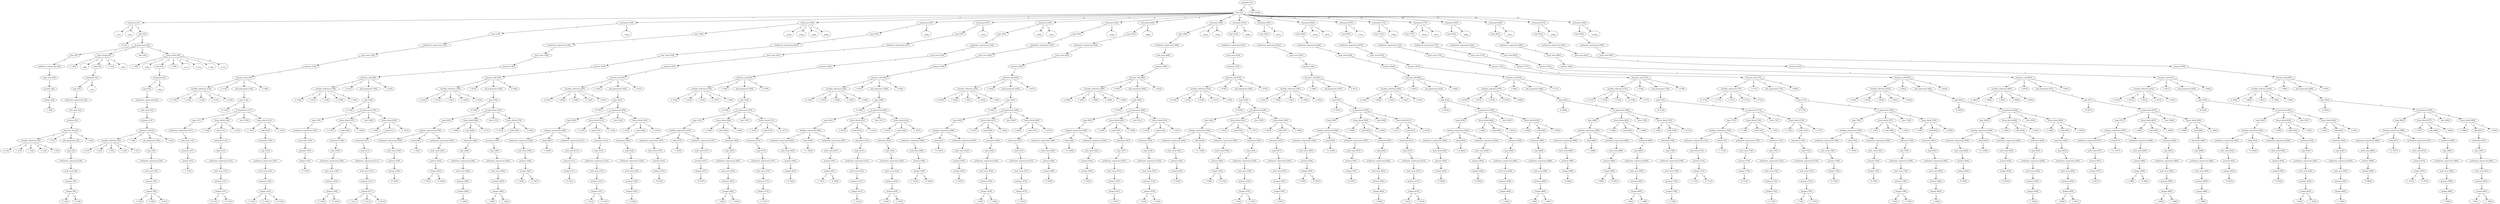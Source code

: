 digraph arpeggio_graph {
1929818128832 [label="program [21]"];
1929818128832->1929802174656 [label="1"]

1929802174656 [label="code [21]"];
1929802174656->1929790085312 [label="1"]

1929790085312 [label="statement [21]"];
1929790085312->1929790088240 [label="1"]

1929790088240 [label=" '\n' [21]"];
1929790085312->1929790088352 [label="2"]

1929790088352 [label=" '\n' [22]"];
1929790085312->1929790084544 [label="3"]

1929790084544 [label="expr [23]"];
1929790084544->1929790088800 [label="1"]

1929790088800 [label=" 'if' [23]"];
1929790084544->1929790086336 [label="2"]

1929790086336 [label="if_expression [26]"];
1929790086336->1929790537792 [label="1"]

1929790537792 [label="expr [26]"];
1929790537792->1929790086976 [label="1"]

1929790086976 [label="arithmetic_expression [26]"];
1929790086976->1929790086848 [label="1"]

1929790086848 [label="mult_term [26]"];
1929790086848->1929790086720 [label="1"]

1929790086720 [label="primary [26]"];
1929790086720->1929790086592 [label="1"]

1929790086592 [label="integer [26]"];
1929790086592->1929790089696 [label="1"]

1929790089696 [label=" '1' [26]"];
1929790086336->1929790085568 [label="2"]

1929790085568 [label="brace_block [28]"];
1929790085568->1929790089808 [label="1"]

1929790089808 [label=" '{' [28]"];
1929790085568->1929790089920 [label="2"]

1929790089920 [label=" '\n' [29]"];
1929790085568->1929790084928 [label="3"]

1929790084928 [label="code [32]"];
1929790084928->1929788715840 [label="1"]

1929788715840 [label="statement [32]"];
1929788715840->1929796706368 [label="1"]

1929796706368 [label="expr [32]"];
1929796706368->1929796087616 [label="1"]

1929796087616 [label="arithmetic_expression [32]"];
1929796087616->1929796087488 [label="1"]

1929796087488 [label="mult_term [32]"];
1929796087488->1929796087360 [label="1"]

1929796087360 [label="primary [32]"];
1929796087360->1929796087232 [label="1"]

1929796087232 [label="function_call [32]"];
1929796087232->1929796084032 [label="1"]

1929796084032 [label="variable_reference [32]"];
1929796084032->1929795721024 [label="1"]

1929795721024 [label=" 'p' [32]"];
1929796084032->1929795721136 [label="2"]

1929795721136 [label=" 'r' [33]"];
1929796084032->1929795721248 [label="3"]

1929795721248 [label=" 'i' [34]"];
1929796084032->1929795721360 [label="4"]

1929795721360 [label=" 'n' [35]"];
1929796084032->1929795721472 [label="5"]

1929795721472 [label=" 't' [36]"];
1929796087232->1929795721584 [label="2"]

1929795721584 [label=" '(' [37]"];
1929796087232->1929796087104 [label="3"]

1929796087104 [label="call_arguments [38]"];
1929796087104->1929796086976 [label="1"]

1929796086976 [label="expr [38]"];
1929796086976->1929796086848 [label="1"]

1929796086848 [label="arithmetic_expression [38]"];
1929796086848->1929796086720 [label="1"]

1929796086720 [label="mult_term [38]"];
1929796086720->1929796086592 [label="1"]

1929796086592 [label="primary [38]"];
1929796086592->1929796086464 [label="1"]

1929796086464 [label="integer [38]"];
1929796086464->1929796669504 [label="1"]

1929796669504 [label=" '9' [38]"];
1929796086464->1929796669616 [label="2"]

1929796669616 [label=" '9' [39]"];
1929796087232->1929796669728 [label="4"]

1929796669728 [label=" ')' [40]"];
1929788715840->1929796669840 [label="2"]

1929796669840 [label=" '\n' [41]"];
1929790085568->1929788671920 [label="4"]

1929788671920 [label=" '}' [42]"];
1929790085568->1929788671808 [label="5"]

1929788671808 [label=" '\n' [43]"];
1929790086336->1929788671472 [label="3"]

1929788671472 [label=" 'else' [44]"];
1929790086336->1929790084800 [label="4"]

1929790084800 [label="brace_block [49]"];
1929790084800->1929790090256 [label="1"]

1929790090256 [label=" '{' [49]"];
1929790084800->1929790090368 [label="2"]

1929790090368 [label=" '\n' [50]"];
1929790084800->1929790085824 [label="3"]

1929790085824 [label="code [53]"];
1929790085824->1929790085440 [label="1"]

1929790085440 [label="statement [53]"];
1929790085440->1929794680768 [label="1"]

1929794680768 [label="expr [53]"];
1929794680768->1929794680640 [label="1"]

1929794680640 [label="arithmetic_expression [53]"];
1929794680640->1929794680512 [label="1"]

1929794680512 [label="mult_term [53]"];
1929794680512->1929794680384 [label="1"]

1929794680384 [label="primary [53]"];
1929794680384->1929794680256 [label="1"]

1929794680256 [label="function_call [53]"];
1929794680256->1929794996416 [label="1"]

1929794996416 [label="variable_reference [53]"];
1929794996416->1929795036096 [label="1"]

1929795036096 [label=" 'p' [53]"];
1929794996416->1929795036208 [label="2"]

1929795036208 [label=" 'r' [54]"];
1929794996416->1929795036320 [label="3"]

1929795036320 [label=" 'i' [55]"];
1929794996416->1929795036432 [label="4"]

1929795036432 [label=" 'n' [56]"];
1929794996416->1929795036656 [label="5"]

1929795036656 [label=" 't' [57]"];
1929794680256->1929795036768 [label="2"]

1929795036768 [label=" '(' [58]"];
1929794680256->1929794680128 [label="3"]

1929794680128 [label="call_arguments [59]"];
1929794680128->1929794680000 [label="1"]

1929794680000 [label="expr [59]"];
1929794680000->1929794679872 [label="1"]

1929794679872 [label="arithmetic_expression [59]"];
1929794679872->1929794679744 [label="1"]

1929794679744 [label="mult_term [59]"];
1929794679744->1929794679616 [label="1"]

1929794679616 [label="primary [59]"];
1929794679616->1929794679488 [label="1"]

1929794679488 [label="integer [59]"];
1929794679488->1929794728000 [label="1"]

1929794728000 [label=" '1' [59]"];
1929794679488->1929794728112 [label="2"]

1929794728112 [label=" '0' [60]"];
1929794679488->1929794728224 [label="3"]

1929794728224 [label=" '0' [61]"];
1929794680256->1929794728336 [label="4"]

1929794728336 [label=" ')' [62]"];
1929790085440->1929794728448 [label="2"]

1929794728448 [label=" '\n' [63]"];
1929790084800->1929790090704 [label="4"]

1929790090704 [label=" '}' [64]"];
1929790084800->1929790088912 [label="5"]

1929790088912 [label=" '\n' [111]"];
1929790084800->1929790091152 [label="6"]

1929790091152 [label=" '\n' [112]"];
1929790084800->1929790089584 [label="7"]

1929790089584 [label=" '\n' [136]"];
1929790084800->1929790090032 [label="8"]

1929790090032 [label=" '\n' [137]"];
1929802174656->1929788219584 [label="2"]

1929788219584 [label="statement [138]"];
1929788219584->1929824041408 [label="1"]

1929824041408 [label="expr [138]"];
1929824041408->1929824041280 [label="1"]

1929824041280 [label="arithmetic_expression [138]"];
1929824041280->1929824041152 [label="1"]

1929824041152 [label="mult_term [138]"];
1929824041152->1929824041024 [label="1"]

1929824041024 [label="primary [138]"];
1929824041024->1929824040896 [label="1"]

1929824040896 [label="function_call [138]"];
1929824040896->1929821081280 [label="1"]

1929821081280 [label="variable_reference [138]"];
1929821081280->1929820990592 [label="1"]

1929820990592 [label=" 'p' [138]"];
1929821081280->1929820990704 [label="2"]

1929820990704 [label=" 'r' [139]"];
1929821081280->1929820990816 [label="3"]

1929820990816 [label=" 'i' [140]"];
1929821081280->1929820990928 [label="4"]

1929820990928 [label=" 'n' [141]"];
1929821081280->1929820991040 [label="5"]

1929820991040 [label=" 't' [142]"];
1929824040896->1929820991152 [label="2"]

1929820991152 [label=" '(' [143]"];
1929824040896->1929824040768 [label="3"]

1929824040768 [label="call_arguments [144]"];
1929824040768->1929824040640 [label="1"]

1929824040640 [label="expr [144]"];
1929824040640->1929820991264 [label="1"]

1929820991264 [label=" 'if' [144]"];
1929824040640->1929824040512 [label="2"]

1929824040512 [label="if_expression [147]"];
1929824040512->1929822350016 [label="1"]

1929822350016 [label="expr [147]"];
1929822350016->1929822349888 [label="1"]

1929822349888 [label="arithmetic_expression [147]"];
1929822349888->1929822349760 [label="1"]

1929822349760 [label="mult_term [147]"];
1929822349760->1929822349632 [label="1"]

1929822349632 [label="primary [147]"];
1929822349632->1929822349504 [label="1"]

1929822349504 [label="integer [147]"];
1929822349504->1929822360288 [label="1"]

1929822360288 [label=" '1' [147]"];
1929824040512->1929822771264 [label="2"]

1929822771264 [label="brace_block [149]"];
1929822771264->1929822360400 [label="1"]

1929822360400 [label=" '{' [149]"];
1929822771264->1929822771136 [label="2"]

1929822771136 [label="code [151]"];
1929822771136->1929822771008 [label="1"]

1929822771008 [label="statement [151]"];
1929822771008->1929822770880 [label="1"]

1929822770880 [label="expr [151]"];
1929822770880->1929822770752 [label="1"]

1929822770752 [label="arithmetic_expression [151]"];
1929822770752->1929822770624 [label="1"]

1929822770624 [label="mult_term [151]"];
1929822770624->1929822770496 [label="1"]

1929822770496 [label="primary [151]"];
1929822770496->1929822770368 [label="1"]

1929822770368 [label="integer [151]"];
1929822770368->1929822362080 [label="1"]

1929822362080 [label=" '9' [151]"];
1929822770368->1929822362192 [label="2"]

1929822362192 [label=" '9' [152]"];
1929822771264->1929822362304 [label="3"]

1929822362304 [label=" '}' [154]"];
1929824040512->1929822362416 [label="3"]

1929822362416 [label=" 'else' [156]"];
1929824040512->1929824040384 [label="4"]

1929824040384 [label="brace_block [161]"];
1929824040384->1929822362528 [label="1"]

1929822362528 [label=" '{' [161]"];
1929824040384->1929824040256 [label="2"]

1929824040256 [label="code [163]"];
1929824040256->1929824040128 [label="1"]

1929824040128 [label="statement [163]"];
1929824040128->1929824040000 [label="1"]

1929824040000 [label="expr [163]"];
1929824040000->1929824039872 [label="1"]

1929824039872 [label="arithmetic_expression [163]"];
1929824039872->1929824039744 [label="1"]

1929824039744 [label="mult_term [163]"];
1929824039744->1929824039616 [label="1"]

1929824039616 [label="primary [163]"];
1929824039616->1929824039488 [label="1"]

1929824039488 [label="integer [163]"];
1929824039488->1929823962496 [label="1"]

1929823962496 [label=" '1' [163]"];
1929824039488->1929823962608 [label="2"]

1929823962608 [label=" '0' [164]"];
1929824039488->1929823962720 [label="3"]

1929823962720 [label=" '0' [165]"];
1929824040384->1929823962832 [label="3"]

1929823962832 [label=" '}' [167]"];
1929824040896->1929823962944 [label="4"]

1929823962944 [label=" ')' [168]"];
1929788219584->1929823963056 [label="2"]

1929823963056 [label=" '\n' [185]"];
1929802174656->1929788220608 [label="3"]

1929788220608 [label="statement [186]"];
1929788220608->1929802725952 [label="1"]

1929802725952 [label="expr [186]"];
1929802725952->1929802725824 [label="1"]

1929802725824 [label="arithmetic_expression [186]"];
1929802725824->1929802725696 [label="1"]

1929802725696 [label="mult_term [186]"];
1929802725696->1929802725568 [label="1"]

1929802725568 [label="primary [186]"];
1929802725568->1929802725440 [label="1"]

1929802725440 [label="function_call [186]"];
1929802725440->1929791614784 [label="1"]

1929791614784 [label="variable_reference [186]"];
1929791614784->1929791682256 [label="1"]

1929791682256 [label=" 'p' [186]"];
1929791614784->1929791682368 [label="2"]

1929791682368 [label=" 'r' [187]"];
1929791614784->1929791682480 [label="3"]

1929791682480 [label=" 'i' [188]"];
1929791614784->1929791682592 [label="4"]

1929791682592 [label=" 'n' [189]"];
1929791614784->1929791682704 [label="5"]

1929791682704 [label=" 't' [190]"];
1929802725440->1929791682816 [label="2"]

1929791682816 [label=" '(' [191]"];
1929802725440->1929802725312 [label="3"]

1929802725312 [label="call_arguments [192]"];
1929802725312->1929802725184 [label="1"]

1929802725184 [label="expr [192]"];
1929802725184->1929791682928 [label="1"]

1929791682928 [label=" 'if' [192]"];
1929802725184->1929802725056 [label="2"]

1929802725056 [label="if_expression [195]"];
1929802725056->1929801055040 [label="1"]

1929801055040 [label="expr [195]"];
1929801055040->1929801054912 [label="1"]

1929801054912 [label="arithmetic_expression [195]"];
1929801054912->1929801054784 [label="1"]

1929801054784 [label="mult_term [195]"];
1929801054784->1929801054656 [label="1"]

1929801054656 [label="primary [195]"];
1929801054656->1929801054528 [label="1"]

1929801054528 [label="integer [195]"];
1929801054528->1929791683824 [label="1"]

1929791683824 [label=" '0' [195]"];
1929802725056->1929801468096 [label="2"]

1929801468096 [label="brace_block [197]"];
1929801468096->1929791683936 [label="1"]

1929791683936 [label=" '{' [197]"];
1929801468096->1929801467968 [label="2"]

1929801467968 [label="code [199]"];
1929801467968->1929801467840 [label="1"]

1929801467840 [label="statement [199]"];
1929801467840->1929801467712 [label="1"]

1929801467712 [label="expr [199]"];
1929801467712->1929801467584 [label="1"]

1929801467584 [label="arithmetic_expression [199]"];
1929801467584->1929801467456 [label="1"]

1929801467456 [label="mult_term [199]"];
1929801467456->1929801467328 [label="1"]

1929801467328 [label="primary [199]"];
1929801467328->1929801467200 [label="1"]

1929801467200 [label="integer [199]"];
1929801467200->1929801393200 [label="1"]

1929801393200 [label=" '9' [199]"];
1929801467200->1929801393312 [label="2"]

1929801393312 [label=" '9' [200]"];
1929801468096->1929801393424 [label="3"]

1929801393424 [label=" '}' [202]"];
1929802725056->1929801393536 [label="3"]

1929801393536 [label=" 'else' [204]"];
1929802725056->1929802724928 [label="4"]

1929802724928 [label="brace_block [209]"];
1929802724928->1929801393648 [label="1"]

1929801393648 [label=" '{' [209]"];
1929802724928->1929802724800 [label="2"]

1929802724800 [label="code [211]"];
1929802724800->1929802724672 [label="1"]

1929802724672 [label="statement [211]"];
1929802724672->1929802724544 [label="1"]

1929802724544 [label="expr [211]"];
1929802724544->1929802724416 [label="1"]

1929802724416 [label="arithmetic_expression [211]"];
1929802724416->1929802724288 [label="1"]

1929802724288 [label="mult_term [211]"];
1929802724288->1929802724160 [label="1"]

1929802724160 [label="primary [211]"];
1929802724160->1929802724032 [label="1"]

1929802724032 [label="integer [211]"];
1929802724032->1929801396112 [label="1"]

1929801396112 [label=" '1' [211]"];
1929802724032->1929802764352 [label="2"]

1929802764352 [label=" '0' [212]"];
1929802724032->1929802764464 [label="3"]

1929802764464 [label=" '0' [213]"];
1929802724928->1929802764576 [label="3"]

1929802764576 [label=" '}' [215]"];
1929802725440->1929802764688 [label="4"]

1929802764688 [label=" ')' [216]"];
1929788220608->1929802764800 [label="2"]

1929802764800 [label=" '\n' [234]"];
1929788220608->1929802764912 [label="3"]

1929802764912 [label=" '\n' [235]"];
1929788220608->1929802765360 [label="4"]

1929802765360 [label=" '\n' [248]"];
1929788220608->1929802765472 [label="5"]

1929802765472 [label=" '\n' [249]"];
1929802174656->1929790084672 [label="4"]

1929790084672 [label="statement [250]"];
1929790084672->1929817740736 [label="1"]

1929817740736 [label="expr [250]"];
1929817740736->1929817740608 [label="1"]

1929817740608 [label="arithmetic_expression [250]"];
1929817740608->1929817740480 [label="1"]

1929817740480 [label="mult_term [250]"];
1929817740480->1929817740352 [label="1"]

1929817740352 [label="primary [250]"];
1929817740352->1929817740224 [label="1"]

1929817740224 [label="function_call [250]"];
1929817740224->1929805502912 [label="1"]

1929805502912 [label="variable_reference [250]"];
1929805502912->1929805399872 [label="1"]

1929805399872 [label=" 'p' [250]"];
1929805502912->1929805399984 [label="2"]

1929805399984 [label=" 'r' [251]"];
1929805502912->1929805400096 [label="3"]

1929805400096 [label=" 'i' [252]"];
1929805502912->1929805400208 [label="4"]

1929805400208 [label=" 'n' [253]"];
1929805502912->1929805400320 [label="5"]

1929805400320 [label=" 't' [254]"];
1929817740224->1929805400432 [label="2"]

1929805400432 [label=" '(' [255]"];
1929817740224->1929817740096 [label="3"]

1929817740096 [label="call_arguments [256]"];
1929817740096->1929817739968 [label="1"]

1929817739968 [label="expr [256]"];
1929817739968->1929805400544 [label="1"]

1929805400544 [label=" 'if' [256]"];
1929817739968->1929817739840 [label="2"]

1929817739840 [label="if_expression [259]"];
1929817739840->1929807099584 [label="1"]

1929807099584 [label="expr [259]"];
1929807099584->1929807099456 [label="1"]

1929807099456 [label="boolean_expression [259]"];
1929807099456->1929805504320 [label="1"]

1929805504320 [label="arithmetic_expression [259]"];
1929805504320->1929805504192 [label="1"]

1929805504192 [label="mult_term [259]"];
1929805504192->1929805504064 [label="1"]

1929805504064 [label="primary [259]"];
1929805504064->1929805503936 [label="1"]

1929805503936 [label="integer [259]"];
1929805503936->1929805400992 [label="1"]

1929805400992 [label=" '9' [259]"];
1929807099456->1929807097920 [label="2"]

1929807097920 [label="relop [261]"];
1929807097920->1929805401104 [label="1"]

1929805401104 [label=" '<' [261]"];
1929807099456->1929807099328 [label="3"]

1929807099328 [label="arithmetic_expression [263]"];
1929807099328->1929807099200 [label="1"]

1929807099200 [label="mult_term [263]"];
1929807099200->1929807099072 [label="1"]

1929807099072 [label="primary [263]"];
1929807099072->1929807098944 [label="1"]

1929807098944 [label="integer [263]"];
1929807098944->1929805401888 [label="1"]

1929805401888 [label=" '1' [263]"];
1929807098944->1929805402000 [label="2"]

1929805402000 [label=" '0' [264]"];
1929817739840->1929807684672 [label="2"]

1929807684672 [label="brace_block [266]"];
1929807684672->1929807196224 [label="1"]

1929807196224 [label=" '{' [266]"];
1929807684672->1929807684544 [label="2"]

1929807684544 [label="code [268]"];
1929807684544->1929807684416 [label="1"]

1929807684416 [label="statement [268]"];
1929807684416->1929807684288 [label="1"]

1929807684288 [label="expr [268]"];
1929807684288->1929807684160 [label="1"]

1929807684160 [label="arithmetic_expression [268]"];
1929807684160->1929807684032 [label="1"]

1929807684032 [label="mult_term [268]"];
1929807684032->1929807683904 [label="1"]

1929807683904 [label="primary [268]"];
1929807683904->1929807683776 [label="1"]

1929807683776 [label="integer [268]"];
1929807683776->1929807197120 [label="1"]

1929807197120 [label=" '1' [268]"];
1929807684672->1929807197232 [label="3"]

1929807197232 [label=" '}' [271]"];
1929817739840->1929807197344 [label="3"]

1929807197344 [label=" 'else' [273]"];
1929817739840->1929817739712 [label="4"]

1929817739712 [label="brace_block [278]"];
1929817739712->1929807197456 [label="1"]

1929807197456 [label=" '{' [278]"];
1929817739712->1929817739584 [label="2"]

1929817739584 [label="code [280]"];
1929817739584->1929817739456 [label="1"]

1929817739456 [label="statement [280]"];
1929817739456->1929817739328 [label="1"]

1929817739328 [label="expr [280]"];
1929817739328->1929807687488 [label="1"]

1929807687488 [label="arithmetic_expression [280]"];
1929807687488->1929807687360 [label="1"]

1929807687360 [label="mult_term [280]"];
1929807687360->1929807687232 [label="1"]

1929807687232 [label="primary [280]"];
1929807687232->1929807687104 [label="1"]

1929807687104 [label="integer [280]"];
1929807687104->1929807199136 [label="1"]

1929807199136 [label=" '-' [280]"];
1929807687104->1929807199248 [label="2"]

1929807199248 [label=" '1' [281]"];
1929817739712->1929807199360 [label="3"]

1929807199360 [label=" '}' [283]"];
1929817740224->1929807199472 [label="4"]

1929807199472 [label=" ')' [284]"];
1929790084672->1929807199584 [label="2"]

1929807199584 [label=" '\n' [296]"];
1929802174656->1929788219968 [label="5"]

1929788219968 [label="statement [297]"];
1929788219968->1929820322112 [label="1"]

1929820322112 [label="expr [297]"];
1929820322112->1929820321984 [label="1"]

1929820321984 [label="arithmetic_expression [297]"];
1929820321984->1929820321856 [label="1"]

1929820321856 [label="mult_term [297]"];
1929820321856->1929820321728 [label="1"]

1929820321728 [label="primary [297]"];
1929820321728->1929820321600 [label="1"]

1929820321600 [label="function_call [297]"];
1929820321600->1929805716800 [label="1"]

1929805716800 [label="variable_reference [297]"];
1929805716800->1929805401440 [label="1"]

1929805401440 [label=" 'p' [297]"];
1929805716800->1929805401552 [label="2"]

1929805401552 [label=" 'r' [298]"];
1929805716800->1929805401216 [label="3"]

1929805401216 [label=" 'i' [299]"];
1929805716800->1929805401328 [label="4"]

1929805401328 [label=" 'n' [300]"];
1929805716800->1929805401664 [label="5"]

1929805401664 [label=" 't' [301]"];
1929820321600->1929805401776 [label="2"]

1929805401776 [label=" '(' [302]"];
1929820321600->1929820321472 [label="3"]

1929820321472 [label="call_arguments [303]"];
1929820321472->1929820321344 [label="1"]

1929820321344 [label="expr [303]"];
1929820321344->1929807196672 [label="1"]

1929807196672 [label=" 'if' [303]"];
1929820321344->1929820321216 [label="2"]

1929820321216 [label="if_expression [306]"];
1929820321216->1929816971840 [label="1"]

1929816971840 [label="expr [306]"];
1929816971840->1929816971712 [label="1"]

1929816971712 [label="boolean_expression [306]"];
1929816971712->1929816970048 [label="1"]

1929816970048 [label="arithmetic_expression [306]"];
1929816970048->1929816969920 [label="1"]

1929816969920 [label="mult_term [306]"];
1929816969920->1929816969792 [label="1"]

1929816969792 [label="primary [306]"];
1929816969792->1929816969664 [label="1"]

1929816969664 [label="integer [306]"];
1929816969664->1929807198240 [label="1"]

1929807198240 [label=" '1' [306]"];
1929816969664->1929807198352 [label="2"]

1929807198352 [label=" '0' [307]"];
1929816971712->1929816970176 [label="2"]

1929816970176 [label="relop [309]"];
1929816970176->1929807197792 [label="1"]

1929807197792 [label=" '<' [309]"];
1929816971712->1929816971584 [label="3"]

1929816971584 [label="arithmetic_expression [311]"];
1929816971584->1929816971456 [label="1"]

1929816971456 [label="mult_term [311]"];
1929816971456->1929816971328 [label="1"]

1929816971328 [label="primary [311]"];
1929816971328->1929816971200 [label="1"]

1929816971200 [label="integer [311]"];
1929816971200->1929807198016 [label="1"]

1929807198016 [label=" '9' [311]"];
1929820321216->1929817561024 [label="2"]

1929817561024 [label="brace_block [313]"];
1929817561024->1929807198128 [label="1"]

1929807198128 [label=" '{' [313]"];
1929817561024->1929817560896 [label="2"]

1929817560896 [label="code [315]"];
1929817560896->1929817560768 [label="1"]

1929817560768 [label="statement [315]"];
1929817560768->1929817560640 [label="1"]

1929817560640 [label="expr [315]"];
1929817560640->1929817560512 [label="1"]

1929817560512 [label="arithmetic_expression [315]"];
1929817560512->1929817560384 [label="1"]

1929817560384 [label="mult_term [315]"];
1929817560384->1929817560256 [label="1"]

1929817560256 [label="primary [315]"];
1929817560256->1929817560128 [label="1"]

1929817560128 [label="integer [315]"];
1929817560128->1929817600400 [label="1"]

1929817600400 [label=" '-' [315]"];
1929817560128->1929817600512 [label="2"]

1929817600512 [label=" '1' [316]"];
1929817561024->1929817600624 [label="3"]

1929817600624 [label=" '}' [318]"];
1929820321216->1929817600736 [label="3"]

1929817600736 [label=" 'else' [320]"];
1929820321216->1929820321088 [label="4"]

1929820321088 [label="brace_block [325]"];
1929820321088->1929817600848 [label="1"]

1929817600848 [label=" '{' [325]"];
1929820321088->1929820320960 [label="2"]

1929820320960 [label="code [328]"];
1929820320960->1929820320832 [label="1"]

1929820320832 [label="statement [328]"];
1929820320832->1929820320704 [label="1"]

1929820320704 [label="expr [328]"];
1929820320704->1929820320576 [label="1"]

1929820320576 [label="arithmetic_expression [328]"];
1929820320576->1929820320448 [label="1"]

1929820320448 [label="mult_term [328]"];
1929820320448->1929820320320 [label="1"]

1929820320320 [label="primary [328]"];
1929820320320->1929820320192 [label="1"]

1929820320192 [label="integer [328]"];
1929820320192->1929817601744 [label="1"]

1929817601744 [label=" '1' [328]"];
1929820321088->1929817601856 [label="3"]

1929817601856 [label=" '}' [330]"];
1929820321600->1929817601968 [label="4"]

1929817601968 [label=" ')' [331]"];
1929788219968->1929817602080 [label="2"]

1929817602080 [label=" '\n' [343]"];
1929802174656->1929790084288 [label="6"]

1929790084288 [label="statement [344]"];
1929790084288->1929808031040 [label="1"]

1929808031040 [label="expr [344]"];
1929808031040->1929808030912 [label="1"]

1929808030912 [label="arithmetic_expression [344]"];
1929808030912->1929808030784 [label="1"]

1929808030784 [label="mult_term [344]"];
1929808030784->1929808030656 [label="1"]

1929808030656 [label="primary [344]"];
1929808030656->1929808030528 [label="1"]

1929808030528 [label="function_call [344]"];
1929808030528->1929804911040 [label="1"]

1929804911040 [label="variable_reference [344]"];
1929804911040->1929802767488 [label="1"]

1929802767488 [label=" 'p' [344]"];
1929804911040->1929802768160 [label="2"]

1929802768160 [label=" 'r' [345]"];
1929804911040->1929802768272 [label="3"]

1929802768272 [label=" 'i' [346]"];
1929804911040->1929805398528 [label="4"]

1929805398528 [label=" 'n' [347]"];
1929804911040->1929805398640 [label="5"]

1929805398640 [label=" 't' [348]"];
1929808030528->1929805398080 [label="2"]

1929805398080 [label=" '(' [349]"];
1929808030528->1929808030400 [label="3"]

1929808030400 [label="call_arguments [350]"];
1929808030400->1929808030272 [label="1"]

1929808030272 [label="expr [350]"];
1929808030272->1929805398192 [label="1"]

1929805398192 [label=" 'if' [350]"];
1929808030272->1929808030144 [label="2"]

1929808030144 [label="if_expression [353]"];
1929808030144->1929804914240 [label="1"]

1929804914240 [label="expr [353]"];
1929804914240->1929804914112 [label="1"]

1929804914112 [label="boolean_expression [353]"];
1929804914112->1929804912448 [label="1"]

1929804912448 [label="arithmetic_expression [353]"];
1929804912448->1929804912320 [label="1"]

1929804912320 [label="mult_term [353]"];
1929804912320->1929804912192 [label="1"]

1929804912192 [label="primary [353]"];
1929804912192->1929804912064 [label="1"]

1929804912064 [label="integer [353]"];
1929804912064->1929805400880 [label="1"]

1929805400880 [label=" '9' [353]"];
1929804914112->1929804912576 [label="2"]

1929804912576 [label="relop [355]"];
1929804912576->1929805399424 [label="1"]

1929805399424 [label=" '<' [355]"];
1929804914112->1929804913984 [label="3"]

1929804913984 [label="arithmetic_expression [357]"];
1929804913984->1929804913856 [label="1"]

1929804913856 [label="mult_term [357]"];
1929804913856->1929804913728 [label="1"]

1929804913728 [label="primary [357]"];
1929804913728->1929804913600 [label="1"]

1929804913600 [label="integer [357]"];
1929804913600->1929805398752 [label="1"]

1929805398752 [label=" '9' [357]"];
1929808030144->1929791118272 [label="2"]

1929791118272 [label="brace_block [360]"];
1929791118272->1929805398976 [label="1"]

1929805398976 [label=" '{' [360]"];
1929791118272->1929791118144 [label="2"]

1929791118144 [label="code [362]"];
1929791118144->1929791118016 [label="1"]

1929791118016 [label="statement [362]"];
1929791118016->1929791117888 [label="1"]

1929791117888 [label="expr [362]"];
1929791117888->1929791117760 [label="1"]

1929791117760 [label="arithmetic_expression [362]"];
1929791117760->1929791117632 [label="1"]

1929791117632 [label="mult_term [362]"];
1929791117632->1929791117504 [label="1"]

1929791117504 [label="primary [362]"];
1929791117504->1929791117376 [label="1"]

1929791117376 [label="integer [362]"];
1929791117376->1929807199696 [label="1"]

1929807199696 [label=" '-' [362]"];
1929791117376->1929807199808 [label="2"]

1929807199808 [label=" '1' [363]"];
1929791118272->1929807198464 [label="3"]

1929807198464 [label=" '}' [365]"];
1929808030144->1929807198576 [label="3"]

1929807198576 [label=" 'else' [367]"];
1929808030144->1929808030016 [label="4"]

1929808030016 [label="brace_block [372]"];
1929808030016->1929807198688 [label="1"]

1929807198688 [label=" '{' [372]"];
1929808030016->1929808029888 [label="2"]

1929808029888 [label="code [375]"];
1929808029888->1929808029760 [label="1"]

1929808029760 [label="statement [375]"];
1929808029760->1929808029632 [label="1"]

1929808029632 [label="expr [375]"];
1929808029632->1929808029504 [label="1"]

1929808029504 [label="arithmetic_expression [375]"];
1929808029504->1929808029376 [label="1"]

1929808029376 [label="mult_term [375]"];
1929808029376->1929808029248 [label="1"]

1929808029248 [label="primary [375]"];
1929808029248->1929808029120 [label="1"]

1929808029120 [label="integer [375]"];
1929808029120->1929817600176 [label="1"]

1929817600176 [label=" '1' [375]"];
1929808030016->1929817600288 [label="3"]

1929817600288 [label=" '}' [377]"];
1929808030528->1929817601296 [label="4"]

1929817601296 [label=" ')' [378]"];
1929790084288->1929817601072 [label="2"]

1929817601072 [label=" '\n' [390]"];
1929790084288->1929817600960 [label="3"]

1929817600960 [label=" '\n' [391]"];
1929802174656->1929788580672 [label="7"]

1929788580672 [label="statement [392]"];
1929788580672->1929820750144 [label="1"]

1929820750144 [label="expr [392]"];
1929820750144->1929820750016 [label="1"]

1929820750016 [label="arithmetic_expression [392]"];
1929820750016->1929820749888 [label="1"]

1929820749888 [label="mult_term [392]"];
1929820749888->1929818132288 [label="1"]

1929818132288 [label="primary [392]"];
1929818132288->1929818132160 [label="1"]

1929818132160 [label="function_call [392]"];
1929818132160->1929791118784 [label="1"]

1929791118784 [label="variable_reference [392]"];
1929791118784->1929817601520 [label="1"]

1929817601520 [label=" 'p' [392]"];
1929791118784->1929817601408 [label="2"]

1929817601408 [label=" 'r' [393]"];
1929791118784->1929817601632 [label="3"]

1929817601632 [label=" 'i' [394]"];
1929791118784->1929817602192 [label="4"]

1929817602192 [label=" 'n' [395]"];
1929791118784->1929817602304 [label="5"]

1929817602304 [label=" 't' [396]"];
1929818132160->1929817602416 [label="2"]

1929817602416 [label=" '(' [397]"];
1929818132160->1929818132032 [label="3"]

1929818132032 [label="call_arguments [398]"];
1929818132032->1929818131904 [label="1"]

1929818131904 [label="expr [398]"];
1929818131904->1929817602528 [label="1"]

1929817602528 [label=" 'if' [398]"];
1929818131904->1929818131776 [label="2"]

1929818131776 [label="if_expression [402]"];
1929818131776->1929795940928 [label="1"]

1929795940928 [label="expr [402]"];
1929795940928->1929795940800 [label="1"]

1929795940800 [label="boolean_expression [402]"];
1929795940800->1929808028608 [label="1"]

1929808028608 [label="arithmetic_expression [402]"];
1929808028608->1929808028736 [label="1"]

1929808028736 [label="mult_term [402]"];
1929808028736->1929808027712 [label="1"]

1929808027712 [label="primary [402]"];
1929808027712->1929808027840 [label="1"]

1929808027840 [label="integer [402]"];
1929808027840->1929817602976 [label="1"]

1929817602976 [label=" '9' [402]"];
1929795940800->1929808028480 [label="2"]

1929808028480 [label="relop [404]"];
1929808028480->1929817603088 [label="1"]

1929817603088 [label=" '<=' [404]"];
1929795940800->1929795940672 [label="3"]

1929795940672 [label="arithmetic_expression [407]"];
1929795940672->1929795940544 [label="1"]

1929795940544 [label="mult_term [407]"];
1929795940544->1929795940416 [label="1"]

1929795940416 [label="primary [407]"];
1929795940416->1929808031552 [label="1"]

1929808031552 [label="integer [407]"];
1929808031552->1929817603872 [label="1"]

1929817603872 [label=" '1' [407]"];
1929808031552->1929817603984 [label="2"]

1929817603984 [label=" '0' [408]"];
1929818131776->1929795944256 [label="2"]

1929795944256 [label="brace_block [410]"];
1929795944256->1929796091968 [label="1"]

1929796091968 [label=" '{' [410]"];
1929795944256->1929795944128 [label="2"]

1929795944128 [label="code [413]"];
1929795944128->1929795944000 [label="1"]

1929795944000 [label="statement [413]"];
1929795944000->1929795943872 [label="1"]

1929795943872 [label="expr [413]"];
1929795943872->1929795943744 [label="1"]

1929795943744 [label="arithmetic_expression [413]"];
1929795943744->1929795943616 [label="1"]

1929795943616 [label="mult_term [413]"];
1929795943616->1929795943488 [label="1"]

1929795943488 [label="primary [413]"];
1929795943488->1929795943360 [label="1"]

1929795943360 [label="integer [413]"];
1929795943360->1929796092864 [label="1"]

1929796092864 [label=" '1' [413]"];
1929795944256->1929796092976 [label="3"]

1929796092976 [label=" '}' [415]"];
1929818131776->1929796093088 [label="3"]

1929796093088 [label=" 'else' [417]"];
1929818131776->1929818131648 [label="4"]

1929818131648 [label="brace_block [422]"];
1929818131648->1929796093200 [label="1"]

1929796093200 [label=" '{' [422]"];
1929818131648->1929818131520 [label="2"]

1929818131520 [label="code [424]"];
1929818131520->1929818131392 [label="1"]

1929818131392 [label="statement [424]"];
1929818131392->1929818131264 [label="1"]

1929818131264 [label="expr [424]"];
1929818131264->1929818131136 [label="1"]

1929818131136 [label="arithmetic_expression [424]"];
1929818131136->1929818131008 [label="1"]

1929818131008 [label="mult_term [424]"];
1929818131008->1929818130880 [label="1"]

1929818130880 [label="primary [424]"];
1929818130880->1929818130752 [label="1"]

1929818130752 [label="integer [424]"];
1929818130752->1929796094880 [label="1"]

1929796094880 [label=" '-' [424]"];
1929818130752->1929796094992 [label="2"]

1929796094992 [label=" '1' [425]"];
1929818131648->1929796095104 [label="3"]

1929796095104 [label=" '}' [427]"];
1929818132160->1929796095216 [label="4"]

1929796095216 [label=" ')' [428]"];
1929788580672->1929796095328 [label="2"]

1929796095328 [label=" '\n' [438]"];
1929802174656->1929788718400 [label="8"]

1929788718400 [label="statement [439]"];
1929788718400->1929821803712 [label="1"]

1929821803712 [label="expr [439]"];
1929821803712->1929821803584 [label="1"]

1929821803584 [label="arithmetic_expression [439]"];
1929821803584->1929821803456 [label="1"]

1929821803456 [label="mult_term [439]"];
1929821803456->1929821803328 [label="1"]

1929821803328 [label="primary [439]"];
1929821803328->1929821803200 [label="1"]

1929821803200 [label="function_call [439]"];
1929821803200->1929791118400 [label="1"]

1929791118400 [label="variable_reference [439]"];
1929791118400->1929817603424 [label="1"]

1929817603424 [label=" 'p' [439]"];
1929791118400->1929817603536 [label="2"]

1929817603536 [label=" 'r' [440]"];
1929791118400->1929817603200 [label="3"]

1929817603200 [label=" 'i' [441]"];
1929791118400->1929817603312 [label="4"]

1929817603312 [label=" 'n' [442]"];
1929791118400->1929817603648 [label="5"]

1929817603648 [label=" 't' [443]"];
1929821803200->1929817603760 [label="2"]

1929817603760 [label=" '(' [444]"];
1929821803200->1929821803072 [label="3"]

1929821803072 [label="call_arguments [445]"];
1929821803072->1929821802944 [label="1"]

1929821802944 [label="expr [445]"];
1929821802944->1929796092416 [label="1"]

1929796092416 [label=" 'if' [445]"];
1929821802944->1929821802816 [label="2"]

1929821802816 [label="if_expression [448]"];
1929821802816->1929795942720 [label="1"]

1929795942720 [label="expr [448]"];
1929795942720->1929795942848 [label="1"]

1929795942848 [label="boolean_expression [448]"];
1929795942848->1929808031296 [label="1"]

1929808031296 [label="arithmetic_expression [448]"];
1929808031296->1929808031424 [label="1"]

1929808031424 [label="mult_term [448]"];
1929808031424->1929808028352 [label="1"]

1929808028352 [label="primary [448]"];
1929808028352->1929808028224 [label="1"]

1929808028224 [label="integer [448]"];
1929808028224->1929796093984 [label="1"]

1929796093984 [label=" '1' [448]"];
1929808028224->1929796094096 [label="2"]

1929796094096 [label=" '0' [449]"];
1929795942848->1929795942336 [label="2"]

1929795942336 [label="relop [451]"];
1929795942336->1929796093536 [label="1"]

1929796093536 [label=" '<=' [451]"];
1929795942848->1929795942976 [label="3"]

1929795942976 [label="arithmetic_expression [455]"];
1929795942976->1929795941696 [label="1"]

1929795941696 [label="mult_term [455]"];
1929795941696->1929795941824 [label="1"]

1929795941824 [label="primary [455]"];
1929795941824->1929795941056 [label="1"]

1929795941056 [label="integer [455]"];
1929795941056->1929796093760 [label="1"]

1929796093760 [label=" '9' [455]"];
1929821802816->1929820750656 [label="2"]

1929820750656 [label="brace_block [457]"];
1929820750656->1929796093872 [label="1"]

1929796093872 [label=" '{' [457]"];
1929820750656->1929820750528 [label="2"]

1929820750528 [label="code [459]"];
1929820750528->1929820750400 [label="1"]

1929820750400 [label="statement [459]"];
1929820750400->1929820750272 [label="1"]

1929820750272 [label="expr [459]"];
1929820750272->1929818130496 [label="1"]

1929818130496 [label="arithmetic_expression [459]"];
1929818130496->1929818130624 [label="1"]

1929818130624 [label="mult_term [459]"];
1929818130624->1929818129856 [label="1"]

1929818129856 [label="primary [459]"];
1929818129856->1929818129984 [label="1"]

1929818129984 [label="integer [459]"];
1929818129984->1929805300112 [label="1"]

1929805300112 [label=" '-' [459]"];
1929818129984->1929805300224 [label="2"]

1929805300224 [label=" '1' [460]"];
1929820750656->1929805300336 [label="3"]

1929805300336 [label=" '}' [462]"];
1929821802816->1929805300448 [label="3"]

1929805300448 [label=" 'else' [464]"];
1929821802816->1929821802688 [label="4"]

1929821802688 [label="brace_block [469]"];
1929821802688->1929805300560 [label="1"]

1929805300560 [label=" '{' [469]"];
1929821802688->1929821802560 [label="2"]

1929821802560 [label="code [472]"];
1929821802560->1929820753728 [label="1"]

1929820753728 [label="statement [472]"];
1929820753728->1929820753600 [label="1"]

1929820753600 [label="expr [472]"];
1929820753600->1929820753472 [label="1"]

1929820753472 [label="arithmetic_expression [472]"];
1929820753472->1929820753344 [label="1"]

1929820753344 [label="mult_term [472]"];
1929820753344->1929820753216 [label="1"]

1929820753216 [label="primary [472]"];
1929820753216->1929820753088 [label="1"]

1929820753088 [label="integer [472]"];
1929820753088->1929805301456 [label="1"]

1929805301456 [label=" '1' [472]"];
1929821802688->1929805301568 [label="3"]

1929805301568 [label=" '}' [474]"];
1929821803200->1929805301680 [label="4"]

1929805301680 [label=" ')' [475]"];
1929788718400->1929805301792 [label="2"]

1929805301792 [label=" '\n' [485]"];
1929802174656->1929790086080 [label="9"]

1929790086080 [label="statement [486]"];
1929790086080->1929801230400 [label="1"]

1929801230400 [label="expr [486]"];
1929801230400->1929801230272 [label="1"]

1929801230272 [label="arithmetic_expression [486]"];
1929801230272->1929801230144 [label="1"]

1929801230144 [label="mult_term [486]"];
1929801230144->1929801230016 [label="1"]

1929801230016 [label="primary [486]"];
1929801230016->1929801229888 [label="1"]

1929801229888 [label="function_call [486]"];
1929801229888->1929808031168 [label="1"]

1929808031168 [label="variable_reference [486]"];
1929808031168->1929805399536 [label="1"]

1929805399536 [label=" 'p' [486]"];
1929808031168->1929805399312 [label="2"]

1929805399312 [label=" 'r' [487]"];
1929808031168->1929807196560 [label="3"]

1929807196560 [label=" 'i' [488]"];
1929808031168->1929807196896 [label="4"]

1929807196896 [label=" 'n' [489]"];
1929808031168->1929807197008 [label="5"]

1929807197008 [label=" 't' [490]"];
1929801229888->1929807197568 [label="2"]

1929807197568 [label=" '(' [491]"];
1929801229888->1929801229760 [label="3"]

1929801229760 [label="call_arguments [492]"];
1929801229760->1929801229632 [label="1"]

1929801229632 [label="expr [492]"];
1929801229632->1929807200144 [label="1"]

1929807200144 [label=" 'if' [492]"];
1929801229632->1929801229504 [label="2"]

1929801229504 [label="if_expression [496]"];
1929801229504->1929818129216 [label="1"]

1929818129216 [label="expr [496]"];
1929818129216->1929818129088 [label="1"]

1929818129088 [label="boolean_expression [496]"];
1929818129088->1929795941312 [label="1"]

1929795941312 [label="arithmetic_expression [496]"];
1929795941312->1929795941184 [label="1"]

1929795941184 [label="mult_term [496]"];
1929795941184->1929795942208 [label="1"]

1929795942208 [label="primary [496]"];
1929795942208->1929795942080 [label="1"]

1929795942080 [label="integer [496]"];
1929795942080->1929807196784 [label="1"]

1929807196784 [label=" '9' [496]"];
1929818129088->1929795943104 [label="2"]

1929795943104 [label="relop [498]"];
1929795943104->1929807196448 [label="1"]

1929807196448 [label=" '<=' [498]"];
1929818129088->1929818130368 [label="3"]

1929818130368 [label="arithmetic_expression [502]"];
1929818130368->1929818129600 [label="1"]

1929818129600 [label="mult_term [502]"];
1929818129600->1929818129472 [label="1"]

1929818129472 [label="primary [502]"];
1929818129472->1929818129728 [label="1"]

1929818129728 [label="integer [502]"];
1929818129728->1929807197680 [label="1"]

1929807197680 [label=" '9' [502]"];
1929801229504->1929821804224 [label="2"]

1929821804224 [label="brace_block [504]"];
1929821804224->1929807199024 [label="1"]

1929807199024 [label=" '{' [504]"];
1929821804224->1929821804096 [label="2"]

1929821804096 [label="code [507]"];
1929821804096->1929821803968 [label="1"]

1929821803968 [label="statement [507]"];
1929821803968->1929821803840 [label="1"]

1929821803840 [label="expr [507]"];
1929821803840->1929820752832 [label="1"]

1929820752832 [label="arithmetic_expression [507]"];
1929820752832->1929820752960 [label="1"]

1929820752960 [label="mult_term [507]"];
1929820752960->1929820752192 [label="1"]

1929820752192 [label="primary [507]"];
1929820752192->1929820752320 [label="1"]

1929820752320 [label="integer [507]"];
1929820752320->1929796092192 [label="1"]

1929796092192 [label=" '1' [507]"];
1929821804224->1929796092080 [label="3"]

1929796092080 [label=" '}' [509]"];
1929801229504->1929796092528 [label="3"]

1929796092528 [label=" 'else' [511]"];
1929801229504->1929801229376 [label="4"]

1929801229376 [label="brace_block [516]"];
1929801229376->1929796092752 [label="1"]

1929796092752 [label=" '{' [516]"];
1929801229376->1929801229248 [label="2"]

1929801229248 [label="code [518]"];
1929801229248->1929801229120 [label="1"]

1929801229120 [label="statement [518]"];
1929801229120->1929801228992 [label="1"]

1929801228992 [label="expr [518]"];
1929801228992->1929801228864 [label="1"]

1929801228864 [label="arithmetic_expression [518]"];
1929801228864->1929801228736 [label="1"]

1929801228736 [label="mult_term [518]"];
1929801228736->1929801228608 [label="1"]

1929801228608 [label="primary [518]"];
1929801228608->1929801228480 [label="1"]

1929801228480 [label="integer [518]"];
1929801228480->1929805299776 [label="1"]

1929805299776 [label=" '-' [518]"];
1929801228480->1929805299888 [label="2"]

1929805299888 [label=" '1' [519]"];
1929801229376->1929805300000 [label="3"]

1929805300000 [label=" '}' [521]"];
1929801229888->1929805301008 [label="4"]

1929805301008 [label=" ')' [522]"];
1929790086080->1929805300784 [label="2"]

1929805300784 [label=" '\n' [532]"];
1929790086080->1929805300672 [label="3"]

1929805300672 [label=" '\n' [533]"];
1929802174656->1929788718912 [label="10"]

1929788718912 [label="statement [534]"];
1929788718912->1929816804416 [label="1"]

1929816804416 [label="expr [534]"];
1929816804416->1929816804288 [label="1"]

1929816804288 [label="arithmetic_expression [534]"];
1929816804288->1929816804160 [label="1"]

1929816804160 [label="mult_term [534]"];
1929816804160->1929816804032 [label="1"]

1929816804032 [label="primary [534]"];
1929816804032->1929816803904 [label="1"]

1929816803904 [label="function_call [534]"];
1929816803904->1929808028096 [label="1"]

1929808028096 [label="variable_reference [534]"];
1929808028096->1929805301232 [label="1"]

1929805301232 [label=" 'p' [534]"];
1929808028096->1929805301120 [label="2"]

1929805301120 [label=" 'r' [535]"];
1929808028096->1929805301344 [label="3"]

1929805301344 [label=" 'i' [536]"];
1929808028096->1929805301904 [label="4"]

1929805301904 [label=" 'n' [537]"];
1929808028096->1929805302016 [label="5"]

1929805302016 [label=" 't' [538]"];
1929816803904->1929805302128 [label="2"]

1929805302128 [label=" '(' [539]"];
1929816803904->1929816803776 [label="3"]

1929816803776 [label="call_arguments [540]"];
1929816803776->1929816803648 [label="1"]

1929816803648 [label="expr [540]"];
1929816803648->1929805302240 [label="1"]

1929805302240 [label=" 'if' [540]"];
1929816803648->1929816803520 [label="2"]

1929816803520 [label="if_expression [544]"];
1929816803520->1929820750784 [label="1"]

1929820750784 [label="expr [544]"];
1929820750784->1929820751552 [label="1"]

1929820751552 [label="boolean_expression [544]"];
1929820751552->1929818130240 [label="1"]

1929818130240 [label="arithmetic_expression [544]"];
1929818130240->1929818128960 [label="1"]

1929818128960 [label="mult_term [544]"];
1929818128960->1929818129344 [label="1"]

1929818129344 [label="primary [544]"];
1929818129344->1929818128704 [label="1"]

1929818128704 [label="integer [544]"];
1929818128704->1929805302688 [label="1"]

1929805302688 [label=" '9' [544]"];
1929820751552->1929818130112 [label="2"]

1929818130112 [label="relop [546]"];
1929818130112->1929805302800 [label="1"]

1929805302800 [label=" '>=' [546]"];
1929820751552->1929820751424 [label="3"]

1929820751424 [label="arithmetic_expression [549]"];
1929820751424->1929820752704 [label="1"]

1929820752704 [label="mult_term [549]"];
1929820752704->1929820751936 [label="1"]

1929820751936 [label="primary [549]"];
1929820751936->1929820751808 [label="1"]

1929820751808 [label="integer [549]"];
1929820751808->1929805303584 [label="1"]

1929805303584 [label=" '1' [549]"];
1929820751808->1929805303696 [label="2"]

1929805303696 [label=" '0' [550]"];
1929816803520->1929801231040 [label="2"]

1929801231040 [label="brace_block [552]"];
1929801231040->1929824251968 [label="1"]

1929824251968 [label=" '{' [552]"];
1929801231040->1929801230912 [label="2"]

1929801230912 [label="code [554]"];
1929801230912->1929801230784 [label="1"]

1929801230784 [label="statement [554]"];
1929801230784->1929801230656 [label="1"]

1929801230656 [label="expr [554]"];
1929801230656->1929801230528 [label="1"]

1929801230528 [label="arithmetic_expression [554]"];
1929801230528->1929801228352 [label="1"]

1929801228352 [label="mult_term [554]"];
1929801228352->1929821806400 [label="1"]

1929821806400 [label="primary [554]"];
1929821806400->1929821805760 [label="1"]

1929821805760 [label="integer [554]"];
1929821805760->1929824253648 [label="1"]

1929824253648 [label=" '-' [554]"];
1929821805760->1929824253760 [label="2"]

1929824253760 [label=" '1' [555]"];
1929801231040->1929824253872 [label="3"]

1929824253872 [label=" '}' [557]"];
1929816803520->1929824253984 [label="3"]

1929824253984 [label=" 'else' [559]"];
1929816803520->1929816803392 [label="4"]

1929816803392 [label="brace_block [564]"];
1929816803392->1929824254096 [label="1"]

1929824254096 [label=" '{' [564]"];
1929816803392->1929816803264 [label="2"]

1929816803264 [label="code [567]"];
1929816803264->1929816803136 [label="1"]

1929816803136 [label="statement [567]"];
1929816803136->1929816803008 [label="1"]

1929816803008 [label="expr [567]"];
1929816803008->1929816802880 [label="1"]

1929816802880 [label="arithmetic_expression [567]"];
1929816802880->1929816802752 [label="1"]

1929816802752 [label="mult_term [567]"];
1929816802752->1929816802624 [label="1"]

1929816802624 [label="primary [567]"];
1929816802624->1929816802496 [label="1"]

1929816802496 [label="integer [567]"];
1929816802496->1929824254992 [label="1"]

1929824254992 [label=" '1' [567]"];
1929816803392->1929824255104 [label="3"]

1929824255104 [label=" '}' [569]"];
1929816803904->1929824255216 [label="4"]

1929824255216 [label=" ')' [570]"];
1929788718912->1929824255328 [label="2"]

1929824255328 [label=" '\n' [580]"];
1929802174656->1929788716224 [label="11"]

1929788716224 [label="statement [581]"];
1929788716224->1929807925312 [label="1"]

1929807925312 [label="expr [581]"];
1929807925312->1929802178368 [label="1"]

1929802178368 [label="arithmetic_expression [581]"];
1929802178368->1929802178240 [label="1"]

1929802178240 [label="mult_term [581]"];
1929802178240->1929802178112 [label="1"]

1929802178112 [label="primary [581]"];
1929802178112->1929802177984 [label="1"]

1929802177984 [label="function_call [581]"];
1929802177984->1929795941568 [label="1"]

1929795941568 [label="variable_reference [581]"];
1929795941568->1929805303136 [label="1"]

1929805303136 [label=" 'p' [581]"];
1929795941568->1929805303248 [label="2"]

1929805303248 [label=" 'r' [582]"];
1929795941568->1929805302912 [label="3"]

1929805302912 [label=" 'i' [583]"];
1929795941568->1929805303024 [label="4"]

1929805303024 [label=" 'n' [584]"];
1929795941568->1929805303360 [label="5"]

1929805303360 [label=" 't' [585]"];
1929802177984->1929805303472 [label="2"]

1929805303472 [label=" '(' [586]"];
1929802177984->1929802177856 [label="3"]

1929802177856 [label="call_arguments [587]"];
1929802177856->1929802177728 [label="1"]

1929802177728 [label="expr [587]"];
1929802177728->1929824252752 [label="1"]

1929824252752 [label=" 'if' [587]"];
1929802177728->1929802177600 [label="2"]

1929802177600 [label="if_expression [590]"];
1929802177600->1929821804992 [label="1"]

1929821804992 [label="expr [590]"];
1929821804992->1929821806272 [label="1"]

1929821806272 [label="boolean_expression [590]"];
1929821806272->1929820751680 [label="1"]

1929820751680 [label="arithmetic_expression [590]"];
1929820751680->1929820752064 [label="1"]

1929820752064 [label="mult_term [590]"];
1929820752064->1929820751040 [label="1"]

1929820751040 [label="primary [590]"];
1929820751040->1929820751168 [label="1"]

1929820751168 [label="integer [590]"];
1929820751168->1929824252640 [label="1"]

1929824252640 [label=" '1' [590]"];
1929820751168->1929824253200 [label="2"]

1929824253200 [label=" '0' [591]"];
1929821806272->1929820752576 [label="2"]

1929820752576 [label="relop [593]"];
1929820752576->1929824253312 [label="1"]

1929824253312 [label=" '>=' [593]"];
1929821806272->1929821806144 [label="3"]

1929821806144 [label="arithmetic_expression [597]"];
1929821806144->1929821805376 [label="1"]

1929821805376 [label="mult_term [597]"];
1929821805376->1929821805248 [label="1"]

1929821805248 [label="primary [597]"];
1929821805248->1929821805632 [label="1"]

1929821805632 [label="integer [597]"];
1929821805632->1929824253536 [label="1"]

1929824253536 [label=" '9' [597]"];
1929802177600->1929816804928 [label="2"]

1929816804928 [label="brace_block [599]"];
1929816804928->1929824254544 [label="1"]

1929824254544 [label=" '{' [599]"];
1929816804928->1929816804800 [label="2"]

1929816804800 [label="code [602]"];
1929816804800->1929816804672 [label="1"]

1929816804672 [label="statement [602]"];
1929816804672->1929816804544 [label="1"]

1929816804544 [label="expr [602]"];
1929816804544->1929816802240 [label="1"]

1929816802240 [label="arithmetic_expression [602]"];
1929816802240->1929816802368 [label="1"]

1929816802368 [label="mult_term [602]"];
1929816802368->1929816801600 [label="1"]

1929816801600 [label="primary [602]"];
1929816801600->1929816801728 [label="1"]

1929816801728 [label="integer [602]"];
1929816801728->1929824255552 [label="1"]

1929824255552 [label=" '1' [602]"];
1929816804928->1929824255664 [label="3"]

1929824255664 [label=" '}' [604]"];
1929802177600->1929824255776 [label="3"]

1929824255776 [label=" 'else' [606]"];
1929802177600->1929802177472 [label="4"]

1929802177472 [label="brace_block [611]"];
1929802177472->1929824255888 [label="1"]

1929824255888 [label=" '{' [611]"];
1929802177472->1929802177344 [label="2"]

1929802177344 [label="code [613]"];
1929802177344->1929802177216 [label="1"]

1929802177216 [label="statement [613]"];
1929802177216->1929802177088 [label="1"]

1929802177088 [label="expr [613]"];
1929802177088->1929802176960 [label="1"]

1929802176960 [label="arithmetic_expression [613]"];
1929802176960->1929802176832 [label="1"]

1929802176832 [label="mult_term [613]"];
1929802176832->1929802176704 [label="1"]

1929802176704 [label="primary [613]"];
1929802176704->1929802176576 [label="1"]

1929802176576 [label="integer [613]"];
1929802176576->1929802139232 [label="1"]

1929802139232 [label=" '-' [613]"];
1929802176576->1929802139344 [label="2"]

1929802139344 [label=" '1' [614]"];
1929802177472->1929802139456 [label="3"]

1929802139456 [label=" '}' [616]"];
1929802177984->1929802139568 [label="4"]

1929802139568 [label=" ')' [617]"];
1929788716224->1929802139680 [label="2"]

1929802139680 [label=" '\n' [627]"];
1929802174656->1929790085696 [label="12"]

1929790085696 [label="statement [628]"];
1929790085696->1929819796416 [label="1"]

1929819796416 [label="expr [628]"];
1929819796416->1929819796288 [label="1"]

1929819796288 [label="arithmetic_expression [628]"];
1929819796288->1929819796160 [label="1"]

1929819796160 [label="mult_term [628]"];
1929819796160->1929819796032 [label="1"]

1929819796032 [label="primary [628]"];
1929819796032->1929819795904 [label="1"]

1929819795904 [label="function_call [628]"];
1929819795904->1929795941952 [label="1"]

1929795941952 [label="variable_reference [628]"];
1929795941952->1929807197904 [label="1"]

1929807197904 [label=" 'p' [628]"];
1929795941952->1929817602640 [label="2"]

1929817602640 [label=" 'r' [629]"];
1929795941952->1929817602752 [label="3"]

1929817602752 [label=" 'i' [630]"];
1929795941952->1929817602864 [label="4"]

1929817602864 [label=" 'n' [631]"];
1929795941952->1929817600064 [label="5"]

1929817600064 [label=" 't' [632]"];
1929819795904->1929817601184 [label="2"]

1929817601184 [label=" '(' [633]"];
1929819795904->1929819795776 [label="3"]

1929819795776 [label="call_arguments [634]"];
1929819795776->1929819795648 [label="1"]

1929819795648 [label="expr [634]"];
1929819795648->1929796094320 [label="1"]

1929796094320 [label=" 'if' [634]"];
1929819795648->1929819795520 [label="2"]

1929819795520 [label="if_expression [638]"];
1929819795520->1929816802112 [label="1"]

1929816802112 [label="expr [638]"];
1929816802112->1929801231936 [label="1"]

1929801231936 [label="boolean_expression [638]"];
1929801231936->1929821804864 [label="1"]

1929821804864 [label="arithmetic_expression [638]"];
1929821804864->1929821805504 [label="1"]

1929821805504 [label="mult_term [638]"];
1929821805504->1929821804480 [label="1"]

1929821804480 [label="primary [638]"];
1929821804480->1929821804608 [label="1"]

1929821804608 [label="integer [638]"];
1929821804608->1929796093312 [label="1"]

1929796093312 [label=" '9' [638]"];
1929801231936->1929821806016 [label="2"]

1929821806016 [label="relop [640]"];
1929821806016->1929796095664 [label="1"]

1929796095664 [label=" '>=' [640]"];
1929801231936->1929801231808 [label="3"]

1929801231808 [label="arithmetic_expression [644]"];
1929801231808->1929801232064 [label="1"]

1929801232064 [label="mult_term [644]"];
1929801232064->1929801231680 [label="1"]

1929801231680 [label="primary [644]"];
1929801231680->1929801232192 [label="1"]

1929801232192 [label="integer [644]"];
1929801232192->1929796092304 [label="1"]

1929796092304 [label=" '9' [644]"];
1929819795520->1929807925824 [label="2"]

1929807925824 [label="brace_block [646]"];
1929807925824->1929796094208 [label="1"]

1929796094208 [label=" '{' [646]"];
1929807925824->1929807925696 [label="2"]

1929807925696 [label="code [649]"];
1929807925696->1929807925568 [label="1"]

1929807925568 [label="statement [649]"];
1929807925568->1929807925440 [label="1"]

1929807925440 [label="expr [649]"];
1929807925440->1929802176320 [label="1"]

1929802176320 [label="arithmetic_expression [649]"];
1929802176320->1929802176448 [label="1"]

1929802176448 [label="mult_term [649]"];
1929802176448->1929802175680 [label="1"]

1929802175680 [label="primary [649]"];
1929802175680->1929802175808 [label="1"]

1929802175808 [label="integer [649]"];
1929802175808->1929824252864 [label="1"]

1929824252864 [label=" '1' [649]"];
1929807925824->1929824252304 [label="3"]

1929824252304 [label=" '}' [651]"];
1929819795520->1929824252192 [label="3"]

1929824252192 [label=" 'else' [653]"];
1929819795520->1929807929152 [label="4"]

1929807929152 [label="brace_block [658]"];
1929807929152->1929824252528 [label="1"]

1929824252528 [label=" '{' [658]"];
1929807929152->1929807929024 [label="2"]

1929807929024 [label="code [660]"];
1929807929024->1929807928896 [label="1"]

1929807928896 [label="statement [660]"];
1929807928896->1929807928768 [label="1"]

1929807928768 [label="expr [660]"];
1929807928768->1929807928640 [label="1"]

1929807928640 [label="arithmetic_expression [660]"];
1929807928640->1929807928512 [label="1"]

1929807928512 [label="mult_term [660]"];
1929807928512->1929807928384 [label="1"]

1929807928384 [label="primary [660]"];
1929807928384->1929807928256 [label="1"]

1929807928256 [label="integer [660]"];
1929807928256->1929802137664 [label="1"]

1929802137664 [label=" '-' [660]"];
1929807928256->1929802137776 [label="2"]

1929802137776 [label=" '1' [661]"];
1929807929152->1929802138112 [label="3"]

1929802138112 [label=" '}' [663]"];
1929819795904->1929802138224 [label="4"]

1929802138224 [label=" ')' [664]"];
1929790085696->1929802138784 [label="2"]

1929802138784 [label=" '\n' [674]"];
1929790085696->1929802138896 [label="3"]

1929802138896 [label=" '\n' [675]"];
1929802174656->1929788581184 [label="13"]

1929788581184 [label="statement [676]"];
1929788581184->1929823508288 [label="1"]

1929823508288 [label="expr [676]"];
1929823508288->1929823508160 [label="1"]

1929823508160 [label="arithmetic_expression [676]"];
1929823508160->1929823508032 [label="1"]

1929823508032 [label="mult_term [676]"];
1929823508032->1929823507904 [label="1"]

1929823507904 [label="primary [676]"];
1929823507904->1929823507776 [label="1"]

1929823507776 [label="function_call [676]"];
1929823507776->1929818128448 [label="1"]

1929818128448 [label="variable_reference [676]"];
1929818128448->1929802138672 [label="1"]

1929802138672 [label=" 'p' [676]"];
1929818128448->1929802139008 [label="2"]

1929802139008 [label=" 'r' [677]"];
1929818128448->1929802139120 [label="3"]

1929802139120 [label=" 'i' [678]"];
1929818128448->1929802139792 [label="4"]

1929802139792 [label=" 'n' [679]"];
1929818128448->1929802139904 [label="5"]

1929802139904 [label=" 't' [680]"];
1929823507776->1929802140016 [label="2"]

1929802140016 [label=" '(' [681]"];
1929823507776->1929823507648 [label="3"]

1929823507648 [label="call_arguments [682]"];
1929823507648->1929823507520 [label="1"]

1929823507520 [label="expr [682]"];
1929823507520->1929802140128 [label="1"]

1929802140128 [label=" 'if' [682]"];
1929823507520->1929823507392 [label="2"]

1929823507392 [label="if_expression [686]"];
1929823507392->1929802175040 [label="1"]

1929802175040 [label="expr [686]"];
1929802175040->1929802174912 [label="1"]

1929802174912 [label="boolean_expression [686]"];
1929802174912->1929801231424 [label="1"]

1929801231424 [label="arithmetic_expression [686]"];
1929801231424->1929801231552 [label="1"]

1929801231552 [label="mult_term [686]"];
1929801231552->1929801231168 [label="1"]

1929801231168 [label="primary [686]"];
1929801231168->1929801231296 [label="1"]

1929801231296 [label="integer [686]"];
1929801231296->1929802140576 [label="1"]

1929802140576 [label=" '9' [686]"];
1929802174912->1929816805184 [label="2"]

1929816805184 [label="relop [688]"];
1929816805184->1929802140688 [label="1"]

1929802140688 [label=" '>' [688]"];
1929802174912->1929802176192 [label="3"]

1929802176192 [label="arithmetic_expression [690]"];
1929802176192->1929802175552 [label="1"]

1929802175552 [label="mult_term [690]"];
1929802175552->1929802175424 [label="1"]

1929802175424 [label="primary [690]"];
1929802175424->1929802175296 [label="1"]

1929802175296 [label="integer [690]"];
1929802175296->1929802141472 [label="1"]

1929802141472 [label=" '1' [690]"];
1929802175296->1929802141584 [label="2"]

1929802141584 [label=" '0' [691]"];
1929823507392->1929819796928 [label="2"]

1929819796928 [label="brace_block [693]"];
1929819796928->1929820840000 [label="1"]

1929820840000 [label=" '{' [693]"];
1929819796928->1929819796800 [label="2"]

1929819796800 [label="code [695]"];
1929819796800->1929819796672 [label="1"]

1929819796672 [label="statement [695]"];
1929819796672->1929819796544 [label="1"]

1929819796544 [label="expr [695]"];
1929819796544->1929807928000 [label="1"]

1929807928000 [label="arithmetic_expression [695]"];
1929807928000->1929807928128 [label="1"]

1929807928128 [label="mult_term [695]"];
1929807928128->1929807927360 [label="1"]

1929807927360 [label="primary [695]"];
1929807927360->1929807927488 [label="1"]

1929807927488 [label="integer [695]"];
1929807927488->1929820841680 [label="1"]

1929820841680 [label=" '-' [695]"];
1929807927488->1929820841792 [label="2"]

1929820841792 [label=" '1' [696]"];
1929819796928->1929820841904 [label="3"]

1929820841904 [label=" '}' [698]"];
1929823507392->1929820842016 [label="3"]

1929820842016 [label=" 'else' [700]"];
1929823507392->1929823507264 [label="4"]

1929823507264 [label="brace_block [705]"];
1929823507264->1929820842128 [label="1"]

1929820842128 [label=" '{' [705]"];
1929823507264->1929823507136 [label="2"]

1929823507136 [label="code [708]"];
1929823507136->1929823507008 [label="1"]

1929823507008 [label="statement [708]"];
1929823507008->1929823506880 [label="1"]

1929823506880 [label="expr [708]"];
1929823506880->1929823506752 [label="1"]

1929823506752 [label="arithmetic_expression [708]"];
1929823506752->1929823506624 [label="1"]

1929823506624 [label="mult_term [708]"];
1929823506624->1929823506496 [label="1"]

1929823506496 [label="primary [708]"];
1929823506496->1929819799360 [label="1"]

1929819799360 [label="integer [708]"];
1929819799360->1929820843024 [label="1"]

1929820843024 [label=" '1' [708]"];
1929823507264->1929820843136 [label="3"]

1929820843136 [label=" '}' [710]"];
1929823507776->1929820843248 [label="4"]

1929820843248 [label=" ')' [711]"];
1929788581184->1929820843360 [label="2"]

1929820843360 [label=" '\n' [722]"];
1929802174656->1929790084032 [label="14"]

1929790084032 [label="statement [723]"];
1929790084032->1929795308096 [label="1"]

1929795308096 [label="expr [723]"];
1929795308096->1929795307968 [label="1"]

1929795307968 [label="arithmetic_expression [723]"];
1929795307968->1929795307840 [label="1"]

1929795307840 [label="mult_term [723]"];
1929795307840->1929795307712 [label="1"]

1929795307712 [label="primary [723]"];
1929795307712->1929795307584 [label="1"]

1929795307584 [label="function_call [723]"];
1929795307584->1929820751296 [label="1"]

1929820751296 [label="variable_reference [723]"];
1929820751296->1929802141024 [label="1"]

1929802141024 [label=" 'p' [723]"];
1929820751296->1929802141136 [label="2"]

1929802141136 [label=" 'r' [724]"];
1929820751296->1929802140800 [label="3"]

1929802140800 [label=" 'i' [725]"];
1929820751296->1929802140912 [label="4"]

1929802140912 [label=" 'n' [726]"];
1929820751296->1929802141248 [label="5"]

1929802141248 [label=" 't' [727]"];
1929795307584->1929802141360 [label="2"]

1929802141360 [label=" '(' [728]"];
1929795307584->1929795307456 [label="3"]

1929795307456 [label="call_arguments [729]"];
1929795307456->1929795307328 [label="1"]

1929795307328 [label="expr [729]"];
1929795307328->1929820840784 [label="1"]

1929820840784 [label=" 'if' [729]"];
1929795307328->1929795307200 [label="2"]

1929795307200 [label="if_expression [732]"];
1929795307200->1929807926592 [label="1"]

1929807926592 [label="expr [732]"];
1929807926592->1929807927872 [label="1"]

1929807927872 [label="boolean_expression [732]"];
1929807927872->1929802175168 [label="1"]

1929802175168 [label="arithmetic_expression [732]"];
1929802175168->1929816801984 [label="1"]

1929816801984 [label="mult_term [732]"];
1929816801984->1929816801856 [label="1"]

1929816801856 [label="primary [732]"];
1929816801856->1929816801472 [label="1"]

1929816801472 [label="integer [732]"];
1929816801472->1929820840672 [label="1"]

1929820840672 [label=" '1' [732]"];
1929816801472->1929820841232 [label="2"]

1929820841232 [label=" '0' [733]"];
1929807927872->1929802174784 [label="2"]

1929802174784 [label="relop [735]"];
1929802174784->1929820841344 [label="1"]

1929820841344 [label=" '>' [735]"];
1929807927872->1929807927104 [label="3"]

1929807927104 [label="arithmetic_expression [738]"];
1929807927104->1929807926976 [label="1"]

1929807926976 [label="mult_term [738]"];
1929807926976->1929807927232 [label="1"]

1929807927232 [label="primary [738]"];
1929807927232->1929807926848 [label="1"]

1929807926848 [label="integer [738]"];
1929807926848->1929820841568 [label="1"]

1929820841568 [label=" '9' [738]"];
1929795307200->1929823508672 [label="2"]

1929823508672 [label="brace_block [740]"];
1929823508672->1929820842576 [label="1"]

1929820842576 [label=" '{' [740]"];
1929823508672->1929823508544 [label="2"]

1929823508544 [label="code [743]"];
1929823508544->1929823508416 [label="1"]

1929823508416 [label="statement [743]"];
1929823508416->1929819799104 [label="1"]

1929819799104 [label="expr [743]"];
1929819799104->1929819799232 [label="1"]

1929819799232 [label="arithmetic_expression [743]"];
1929819799232->1929819798464 [label="1"]

1929819798464 [label="mult_term [743]"];
1929819798464->1929819798592 [label="1"]

1929819798592 [label="primary [743]"];
1929819798592->1929819798720 [label="1"]

1929819798720 [label="integer [743]"];
1929819798720->1929820843584 [label="1"]

1929820843584 [label=" '1' [743]"];
1929823508672->1929820843696 [label="3"]

1929820843696 [label=" '}' [745]"];
1929795307200->1929820843808 [label="3"]

1929820843808 [label=" 'else' [747]"];
1929795307200->1929795307072 [label="4"]

1929795307072 [label="brace_block [752]"];
1929795307072->1929820843920 [label="1"]

1929820843920 [label=" '{' [752]"];
1929795307072->1929795306944 [label="2"]

1929795306944 [label="code [754]"];
1929795306944->1929795306816 [label="1"]

1929795306816 [label="statement [754]"];
1929795306816->1929795306688 [label="1"]

1929795306688 [label="expr [754]"];
1929795306688->1929795306560 [label="1"]

1929795306560 [label="arithmetic_expression [754]"];
1929795306560->1929795306432 [label="1"]

1929795306432 [label="mult_term [754]"];
1929795306432->1929795306304 [label="1"]

1929795306304 [label="primary [754]"];
1929795306304->1929795306176 [label="1"]

1929795306176 [label="integer [754]"];
1929795306176->1929819145824 [label="1"]

1929819145824 [label=" '-' [754]"];
1929795306176->1929819145936 [label="2"]

1929819145936 [label=" '1' [755]"];
1929795307072->1929819146048 [label="3"]

1929819146048 [label=" '}' [757]"];
1929795307584->1929819146160 [label="4"]

1929819146160 [label=" ')' [758]"];
1929790084032->1929819146272 [label="2"]

1929819146272 [label=" '\n' [769]"];
1929802174656->1929808028864 [label="15"]

1929808028864 [label="statement [770]"];
1929808028864->1929823288768 [label="1"]

1929823288768 [label="expr [770]"];
1929823288768->1929823288640 [label="1"]

1929823288640 [label="arithmetic_expression [770]"];
1929823288640->1929823288512 [label="1"]

1929823288512 [label="mult_term [770]"];
1929823288512->1929823288384 [label="1"]

1929823288384 [label="primary [770]"];
1929823288384->1929823288256 [label="1"]

1929823288256 [label="function_call [770]"];
1929823288256->1929821805120 [label="1"]

1929821805120 [label="variable_reference [770]"];
1929821805120->1929796093424 [label="1"]

1929796093424 [label=" 'p' [770]"];
1929821805120->1929796094656 [label="2"]

1929796094656 [label=" 'r' [771]"];
1929821805120->1929824254432 [label="3"]

1929824254432 [label=" 'i' [772]"];
1929821805120->1929824254880 [label="4"]

1929824254880 [label=" 'n' [773]"];
1929821805120->1929824254208 [label="5"]

1929824254208 [label=" 't' [774]"];
1929823288256->1929824252976 [label="2"]

1929824252976 [label=" '(' [775]"];
1929823288256->1929823288128 [label="3"]

1929823288128 [label="call_arguments [776]"];
1929823288128->1929823288000 [label="1"]

1929823288000 [label="expr [776]"];
1929823288000->1929824253088 [label="1"]

1929824253088 [label=" 'if' [776]"];
1929823288000->1929823287872 [label="2"]

1929823287872 [label="if_expression [780]"];
1929823287872->1929819797056 [label="1"]

1929819797056 [label="expr [780]"];
1929819797056->1929819797824 [label="1"]

1929819797824 [label="boolean_expression [780]"];
1929819797824->1929807926336 [label="1"]

1929807926336 [label="arithmetic_expression [780]"];
1929807926336->1929807926464 [label="1"]

1929807926464 [label="mult_term [780]"];
1929807926464->1929807926208 [label="1"]

1929807926208 [label="primary [780]"];
1929807926208->1929802176064 [label="1"]

1929802176064 [label="integer [780]"];
1929802176064->1929824252080 [label="1"]

1929824252080 [label=" '9' [780]"];
1929819797824->1929807927744 [label="2"]

1929807927744 [label="relop [782]"];
1929807927744->1929824254656 [label="1"]

1929824254656 [label=" '>' [782]"];
1929819797824->1929819797696 [label="3"]

1929819797696 [label="arithmetic_expression [785]"];
1929819797696->1929819798336 [label="1"]

1929819798336 [label="mult_term [785]"];
1929819798336->1929819798208 [label="1"]

1929819798208 [label="primary [785]"];
1929819798208->1929819798080 [label="1"]

1929819798080 [label="integer [785]"];
1929819798080->1929802140352 [label="1"]

1929802140352 [label=" '9' [785]"];
1929823287872->1929795308608 [label="2"]

1929795308608 [label="brace_block [787]"];
1929795308608->1929802140240 [label="1"]

1929802140240 [label=" '{' [787]"];
1929795308608->1929795308480 [label="2"]

1929795308480 [label="code [789]"];
1929795308480->1929795308352 [label="1"]

1929795308352 [label="statement [789]"];
1929795308352->1929795308224 [label="1"]

1929795308224 [label="expr [789]"];
1929795308224->1929795305920 [label="1"]

1929795305920 [label="arithmetic_expression [789]"];
1929795305920->1929795306048 [label="1"]

1929795306048 [label="mult_term [789]"];
1929795306048->1929795305536 [label="1"]

1929795305536 [label="primary [789]"];
1929795305536->1929795305664 [label="1"]

1929795305664 [label="integer [789]"];
1929795305664->1929820842800 [label="1"]

1929820842800 [label=" '-' [789]"];
1929795305664->1929820842240 [label="2"]

1929820842240 [label=" '1' [790]"];
1929795308608->1929820842352 [label="3"]

1929820842352 [label=" '}' [792]"];
1929823287872->1929820842464 [label="3"]

1929820842464 [label=" 'else' [794]"];
1929823287872->1929823287744 [label="4"]

1929823287744 [label="brace_block [799]"];
1929823287744->1929820842912 [label="1"]

1929820842912 [label=" '{' [799]"];
1929823287744->1929823287616 [label="2"]

1929823287616 [label="code [802]"];
1929823287616->1929823287488 [label="1"]

1929823287488 [label="statement [802]"];
1929823287488->1929823287360 [label="1"]

1929823287360 [label="expr [802]"];
1929823287360->1929823287232 [label="1"]

1929823287232 [label="arithmetic_expression [802]"];
1929823287232->1929823287104 [label="1"]

1929823287104 [label="mult_term [802]"];
1929823287104->1929823286976 [label="1"]

1929823286976 [label="primary [802]"];
1929823286976->1929823286848 [label="1"]

1929823286848 [label="integer [802]"];
1929823286848->1929819144368 [label="1"]

1929819144368 [label=" '1' [802]"];
1929823287744->1929819144704 [label="3"]

1929819144704 [label=" '}' [804]"];
1929823288256->1929819144816 [label="4"]

1929819144816 [label=" ')' [805]"];
1929808028864->1929819145376 [label="2"]

1929819145376 [label=" '\n' [816]"];
1929808028864->1929819145488 [label="3"]

1929819145488 [label=" '\n' [817]"];
1929802174656->1929818128576 [label="16"]

1929818128576 [label="statement [818]"];
1929818128576->1929803821504 [label="1"]

1929803821504 [label="expr [818]"];
1929803821504->1929803821376 [label="1"]

1929803821376 [label="arithmetic_expression [818]"];
1929803821376->1929803821248 [label="1"]

1929803821248 [label="mult_term [818]"];
1929803821248->1929803821120 [label="1"]

1929803821120 [label="primary [818]"];
1929803821120->1929795854144 [label="1"]

1929795854144 [label="function_call [818]"];
1929795854144->1929820750912 [label="1"]

1929820750912 [label="variable_reference [818]"];
1929820750912->1929824255440 [label="1"]

1929824255440 [label=" 'p' [818]"];
1929820750912->1929824254320 [label="2"]

1929824254320 [label=" 'r' [819]"];
1929820750912->1929802138448 [label="3"]

1929802138448 [label=" 'i' [820]"];
1929820750912->1929802138000 [label="4"]

1929802138000 [label=" 'n' [821]"];
1929820750912->1929802138560 [label="5"]

1929802138560 [label=" 't' [822]"];
1929795854144->1929802140464 [label="2"]

1929802140464 [label=" '(' [823]"];
1929795854144->1929795854016 [label="3"]

1929795854016 [label="call_arguments [824]"];
1929795854016->1929795853888 [label="1"]

1929795853888 [label="expr [824]"];
1929795853888->1929802137888 [label="1"]

1929802137888 [label=" 'if' [824]"];
1929795853888->1929795853760 [label="2"]

1929795853760 [label="if_expression [828]"];
1929795853760->1929823509568 [label="1"]

1929823509568 [label="expr [828]"];
1929823509568->1929823509440 [label="1"]

1929823509440 [label="boolean_expression [828]"];
1929823509440->1929819797568 [label="1"]

1929819797568 [label="arithmetic_expression [828]"];
1929819797568->1929819797952 [label="1"]

1929819797952 [label="mult_term [828]"];
1929819797952->1929819797440 [label="1"]

1929819797440 [label="primary [828]"];
1929819797440->1929807927616 [label="1"]

1929807927616 [label="integer [828]"];
1929807927616->1929820840448 [label="1"]

1929820840448 [label=" '9' [828]"];
1929823509440->1929819798976 [label="2"]

1929819798976 [label="relop [830]"];
1929819798976->1929820840560 [label="1"]

1929820840560 [label=" '==' [830]"];
1929823509440->1929823510336 [label="3"]

1929823510336 [label="arithmetic_expression [834]"];
1929823510336->1929823509952 [label="1"]

1929823509952 [label="mult_term [834]"];
1929823509952->1929823509824 [label="1"]

1929823509824 [label="primary [834]"];
1929823509824->1929823510080 [label="1"]

1929823510080 [label="integer [834]"];
1929823510080->1929820841008 [label="1"]

1929820841008 [label=" '9' [834]"];
1929795853760->1929795850304 [label="2"]

1929795850304 [label="brace_block [836]"];
1929795850304->1929820841456 [label="1"]

1929820841456 [label=" '{' [836]"];
1929795850304->1929823289152 [label="2"]

1929823289152 [label="code [839]"];
1929823289152->1929823289024 [label="1"]

1929823289024 [label="statement [839]"];
1929823289024->1929823288896 [label="1"]

1929823288896 [label="expr [839]"];
1929823288896->1929823286592 [label="1"]

1929823286592 [label="arithmetic_expression [839]"];
1929823286592->1929823286720 [label="1"]

1929823286720 [label="mult_term [839]"];
1929823286720->1929823285952 [label="1"]

1929823285952 [label="primary [839]"];
1929823285952->1929823286080 [label="1"]

1929823286080 [label="integer [839]"];
1929823286080->1929819145152 [label="1"]

1929819145152 [label=" '1' [839]"];
1929795850304->1929819145264 [label="3"]

1929819145264 [label=" '}' [841]"];
1929795853760->1929819145600 [label="3"]

1929819145600 [label=" 'else' [843]"];
1929795853760->1929795853632 [label="4"]

1929795853632 [label="brace_block [848]"];
1929795853632->1929819145712 [label="1"]

1929819145712 [label=" '{' [848]"];
1929795853632->1929795853504 [label="2"]

1929795853504 [label="code [850]"];
1929795853504->1929795853376 [label="1"]

1929795853376 [label="statement [850]"];
1929795853376->1929795853248 [label="1"]

1929795853248 [label="expr [850]"];
1929795853248->1929795853120 [label="1"]

1929795853120 [label="arithmetic_expression [850]"];
1929795853120->1929795852992 [label="1"]

1929795852992 [label="mult_term [850]"];
1929795852992->1929795852864 [label="1"]

1929795852864 [label="primary [850]"];
1929795852864->1929795852736 [label="1"]

1929795852736 [label="integer [850]"];
1929795852736->1929819147952 [label="1"]

1929819147952 [label=" '-' [850]"];
1929795852736->1929819148064 [label="2"]

1929819148064 [label=" '1' [851]"];
1929795853632->1929819148176 [label="3"]

1929819148176 [label=" '}' [853]"];
1929795854144->1929803817024 [label="4"]

1929803817024 [label=" ')' [854]"];
1929818128576->1929803817136 [label="2"]

1929803817136 [label=" '\n' [864]"];
1929802174656->1929821804736 [label="17"]

1929821804736 [label="statement [865]"];
1929821804736->1929802487104 [label="1"]

1929802487104 [label="expr [865]"];
1929802487104->1929802486976 [label="1"]

1929802486976 [label="arithmetic_expression [865]"];
1929802486976->1929802486848 [label="1"]

1929802486848 [label="mult_term [865]"];
1929802486848->1929802486720 [label="1"]

1929802486720 [label="primary [865]"];
1929802486720->1929802486592 [label="1"]

1929802486592 [label="function_call [865]"];
1929802486592->1929802174528 [label="1"]

1929802174528 [label="variable_reference [865]"];
1929802174528->1929803817360 [label="1"]

1929803817360 [label=" 'p' [865]"];
1929802174528->1929803817472 [label="2"]

1929803817472 [label=" 'r' [866]"];
1929802174528->1929803817584 [label="3"]

1929803817584 [label=" 'i' [867]"];
1929802174528->1929803817696 [label="4"]

1929803817696 [label=" 'n' [868]"];
1929802174528->1929803817808 [label="5"]

1929803817808 [label=" 't' [869]"];
1929802486592->1929803817920 [label="2"]

1929803817920 [label=" '(' [870]"];
1929802486592->1929802486464 [label="3"]

1929802486464 [label="call_arguments [871]"];
1929802486464->1929802486336 [label="1"]

1929802486336 [label="expr [871]"];
1929802486336->1929803818032 [label="1"]

1929803818032 [label=" 'if' [871]"];
1929802486336->1929802486208 [label="2"]

1929802486208 [label="if_expression [875]"];
1929802486208->1929823285440 [label="1"]

1929823285440 [label="expr [875]"];
1929823285440->1929823285312 [label="1"]

1929823285312 [label="boolean_expression [875]"];
1929823285312->1929823509312 [label="1"]

1929823509312 [label="arithmetic_expression [875]"];
1929823509312->1929823509696 [label="1"]

1929823509696 [label="mult_term [875]"];
1929823509696->1929823509056 [label="1"]

1929823509056 [label="primary [875]"];
1929823509056->1929823509184 [label="1"]

1929823509184 [label="integer [875]"];
1929823509184->1929803818480 [label="1"]

1929803818480 [label=" '9' [875]"];
1929823285312->1929823510208 [label="2"]

1929823510208 [label="relop [877]"];
1929823510208->1929803818592 [label="1"]

1929803818592 [label=" '==' [877]"];
1929823285312->1929823286464 [label="3"]

1929823286464 [label="arithmetic_expression [880]"];
1929823286464->1929823285824 [label="1"]

1929823285824 [label="mult_term [880]"];
1929823285824->1929795309120 [label="1"]

1929795309120 [label="primary [880]"];
1929795309120->1929795308992 [label="1"]

1929795308992 [label="integer [880]"];
1929795308992->1929803819376 [label="1"]

1929803819376 [label=" '1' [880]"];
1929795308992->1929803819488 [label="2"]

1929803819488 [label=" '0' [881]"];
1929802486208->1929803822016 [label="2"]

1929803822016 [label="brace_block [883]"];
1929803822016->1929803819600 [label="1"]

1929803819600 [label=" '{' [883]"];
1929803822016->1929803821888 [label="2"]

1929803821888 [label="code [885]"];
1929803821888->1929803821760 [label="1"]

1929803821760 [label="statement [885]"];
1929803821760->1929803821632 [label="1"]

1929803821632 [label="expr [885]"];
1929803821632->1929795852480 [label="1"]

1929795852480 [label="arithmetic_expression [885]"];
1929795852480->1929795852608 [label="1"]

1929795852608 [label="mult_term [885]"];
1929795852608->1929795851840 [label="1"]

1929795851840 [label="primary [885]"];
1929795851840->1929795851968 [label="1"]

1929795851968 [label="integer [885]"];
1929795851968->1929794433312 [label="1"]

1929794433312 [label=" '-' [885]"];
1929795851968->1929794433424 [label="2"]

1929794433424 [label=" '1' [886]"];
1929803822016->1929794433536 [label="3"]

1929794433536 [label=" '}' [888]"];
1929802486208->1929794433648 [label="3"]

1929794433648 [label=" 'else' [890]"];
1929802486208->1929802486080 [label="4"]

1929802486080 [label="brace_block [895]"];
1929802486080->1929794433760 [label="1"]

1929794433760 [label=" '{' [895]"];
1929802486080->1929802485952 [label="2"]

1929802485952 [label="code [898]"];
1929802485952->1929802485824 [label="1"]

1929802485824 [label="statement [898]"];
1929802485824->1929803824960 [label="1"]

1929803824960 [label="expr [898]"];
1929803824960->1929803824832 [label="1"]

1929803824832 [label="arithmetic_expression [898]"];
1929803824832->1929803824704 [label="1"]

1929803824704 [label="mult_term [898]"];
1929803824704->1929803824576 [label="1"]

1929803824576 [label="primary [898]"];
1929803824576->1929803824448 [label="1"]

1929803824448 [label="integer [898]"];
1929803824448->1929794434656 [label="1"]

1929794434656 [label=" '1' [898]"];
1929802486080->1929794434768 [label="3"]

1929794434768 [label=" '}' [900]"];
1929802486592->1929794434880 [label="4"]

1929794434880 [label=" ')' [901]"];
1929821804736->1929794434992 [label="2"]

1929794434992 [label=" '\n' [911]"];
1929802174656->1929816801344 [label="18"]

1929816801344 [label="statement [912]"];
1929816801344->1929807464512 [label="1"]

1929807464512 [label="expr [912]"];
1929807464512->1929807464384 [label="1"]

1929807464384 [label="arithmetic_expression [912]"];
1929807464384->1929807464256 [label="1"]

1929807464256 [label="mult_term [912]"];
1929807464256->1929807464128 [label="1"]

1929807464128 [label="primary [912]"];
1929807464128->1929807464000 [label="1"]

1929807464000 [label="function_call [912]"];
1929807464000->1929807926080 [label="1"]

1929807926080 [label="variable_reference [912]"];
1929807926080->1929820841120 [label="1"]

1929820841120 [label=" 'p' [912]"];
1929807926080->1929820843472 [label="2"]

1929820843472 [label=" 'r' [913]"];
1929807926080->1929819147056 [label="3"]

1929819147056 [label=" 'i' [914]"];
1929807926080->1929819147168 [label="4"]

1929819147168 [label=" 'n' [915]"];
1929807926080->1929819146608 [label="5"]

1929819146608 [label=" 't' [916]"];
1929807464000->1929819146720 [label="2"]

1929819146720 [label=" '(' [917]"];
1929807464000->1929807463872 [label="3"]

1929807463872 [label="call_arguments [918]"];
1929807463872->1929807463744 [label="1"]

1929807463744 [label="expr [918]"];
1929807463744->1929819146384 [label="1"]

1929819146384 [label=" 'if' [918]"];
1929807463744->1929807463616 [label="2"]

1929807463616 [label="if_expression [922]"];
1929807463616->1929795851072 [label="1"]

1929795851072 [label="expr [922]"];
1929795851072->1929795852352 [label="1"]

1929795852352 [label="boolean_expression [922]"];
1929795852352->1929795305792 [label="1"]

1929795305792 [label="arithmetic_expression [922]"];
1929795305792->1929795309376 [label="1"]

1929795309376 [label="mult_term [922]"];
1929795309376->1929795308736 [label="1"]

1929795308736 [label="primary [922]"];
1929795308736->1929795308864 [label="1"]

1929795308864 [label="integer [922]"];
1929795308864->1929819144480 [label="1"]

1929819144480 [label=" '9' [922]"];
1929795852352->1929795309248 [label="2"]

1929795309248 [label="relop [924]"];
1929795309248->1929819144928 [label="1"]

1929819144928 [label=" '!=' [924]"];
1929795852352->1929795851584 [label="3"]

1929795851584 [label="arithmetic_expression [928]"];
1929795851584->1929795851456 [label="1"]

1929795851456 [label="mult_term [928]"];
1929795851456->1929795851712 [label="1"]

1929795851712 [label="primary [928]"];
1929795851712->1929795851328 [label="1"]

1929795851328 [label="integer [928]"];
1929795851328->1929819146832 [label="1"]

1929819146832 [label=" '9' [928]"];
1929807463616->1929802487488 [label="2"]

1929802487488 [label="brace_block [930]"];
1929802487488->1929819146496 [label="1"]

1929819146496 [label=" '{' [930]"];
1929802487488->1929802487360 [label="2"]

1929802487360 [label="code [932]"];
1929802487360->1929802487232 [label="1"]

1929802487232 [label="statement [932]"];
1929802487232->1929803824192 [label="1"]

1929803824192 [label="expr [932]"];
1929803824192->1929803824320 [label="1"]

1929803824320 [label="arithmetic_expression [932]"];
1929803824320->1929803823552 [label="1"]

1929803823552 [label="mult_term [932]"];
1929803823552->1929803823680 [label="1"]

1929803823680 [label="primary [932]"];
1929803823680->1929803823808 [label="1"]

1929803823808 [label="integer [932]"];
1929803823808->1929803820384 [label="1"]

1929803820384 [label=" '-' [932]"];
1929803823808->1929803820496 [label="2"]

1929803820496 [label=" '1' [933]"];
1929802487488->1929803819936 [label="3"]

1929803819936 [label=" '}' [935]"];
1929807463616->1929803820048 [label="3"]

1929803820048 [label=" 'else' [937]"];
1929807463616->1929807463488 [label="4"]

1929807463488 [label="brace_block [942]"];
1929807463488->1929803819712 [label="1"]

1929803819712 [label=" '{' [942]"];
1929807463488->1929807463360 [label="2"]

1929807463360 [label="code [945]"];
1929807463360->1929807463232 [label="1"]

1929807463232 [label="statement [945]"];
1929807463232->1929807463104 [label="1"]

1929807463104 [label="expr [945]"];
1929807463104->1929807462976 [label="1"]

1929807462976 [label="arithmetic_expression [945]"];
1929807462976->1929807462848 [label="1"]

1929807462848 [label="mult_term [945]"];
1929807462848->1929807462720 [label="1"]

1929807462720 [label="primary [945]"];
1929807462720->1929807462592 [label="1"]

1929807462592 [label="integer [945]"];
1929807462592->1929794433088 [label="1"]

1929794433088 [label=" '1' [945]"];
1929807463488->1929794433200 [label="3"]

1929794433200 [label=" '}' [947]"];
1929807464000->1929794434208 [label="4"]

1929794434208 [label=" ')' [948]"];
1929816801344->1929794433984 [label="2"]

1929794433984 [label=" '\n' [958]"];
1929802174656->1929802175936 [label="19"]

1929802175936 [label="statement [959]"];
1929802175936->1929821612992 [label="1"]

1929821612992 [label="expr [959]"];
1929821612992->1929821612864 [label="1"]

1929821612864 [label="arithmetic_expression [959]"];
1929821612864->1929821612736 [label="1"]

1929821612736 [label="mult_term [959]"];
1929821612736->1929821612608 [label="1"]

1929821612608 [label="primary [959]"];
1929821612608->1929821612480 [label="1"]

1929821612480 [label="function_call [959]"];
1929821612480->1929820752448 [label="1"]

1929820752448 [label="variable_reference [959]"];
1929820752448->1929794434096 [label="1"]

1929794434096 [label=" 'p' [959]"];
1929820752448->1929794434432 [label="2"]

1929794434432 [label=" 'r' [960]"];
1929820752448->1929794434320 [label="3"]

1929794434320 [label=" 'i' [961]"];
1929820752448->1929794434544 [label="4"]

1929794434544 [label=" 'n' [962]"];
1929820752448->1929794435104 [label="5"]

1929794435104 [label=" 't' [963]"];
1929821612480->1929794435216 [label="2"]

1929794435216 [label=" '(' [964]"];
1929821612480->1929821612352 [label="3"]

1929821612352 [label="call_arguments [965]"];
1929821612352->1929821612224 [label="1"]

1929821612224 [label="expr [965]"];
1929821612224->1929794435328 [label="1"]

1929794435328 [label=" 'if' [965]"];
1929821612224->1929821612096 [label="2"]

1929821612096 [label="if_expression [969]"];
1929821612096->1929803822144 [label="1"]

1929803822144 [label="expr [969]"];
1929803822144->1929803822912 [label="1"]

1929803822912 [label="boolean_expression [969]"];
1929803822912->1929795850816 [label="1"]

1929795850816 [label="arithmetic_expression [969]"];
1929795850816->1929795850944 [label="1"]

1929795850944 [label="mult_term [969]"];
1929795850944->1929795850688 [label="1"]

1929795850688 [label="primary [969]"];
1929795850688->1929823286336 [label="1"]

1929823286336 [label="integer [969]"];
1929823286336->1929794435776 [label="1"]

1929794435776 [label=" '9' [969]"];
1929803822912->1929795852224 [label="2"]

1929795852224 [label="relop [971]"];
1929795852224->1929794435888 [label="1"]

1929794435888 [label=" '!=' [971]"];
1929803822912->1929803822784 [label="3"]

1929803822784 [label="arithmetic_expression [974]"];
1929803822784->1929803823424 [label="1"]

1929803823424 [label="mult_term [974]"];
1929803823424->1929803823296 [label="1"]

1929803823296 [label="primary [974]"];
1929803823296->1929803823168 [label="1"]

1929803823168 [label="integer [974]"];
1929803823168->1929794436672 [label="1"]

1929794436672 [label=" '1' [974]"];
1929803823168->1929794436784 [label="2"]

1929794436784 [label=" '0' [975]"];
1929821612096->1929807465024 [label="2"]

1929807465024 [label="brace_block [977]"];
1929807465024->1929794436896 [label="1"]

1929794436896 [label=" '{' [977]"];
1929807465024->1929807464896 [label="2"]

1929807464896 [label="code [980]"];
1929807464896->1929807464768 [label="1"]

1929807464768 [label="statement [980]"];
1929807464768->1929807464640 [label="1"]

1929807464640 [label="expr [980]"];
1929807464640->1929807462464 [label="1"]

1929807462464 [label="arithmetic_expression [980]"];
1929807462464->1929802489664 [label="1"]

1929802489664 [label="mult_term [980]"];
1929802489664->1929802489024 [label="1"]

1929802489024 [label="primary [980]"];
1929802489024->1929802489152 [label="1"]

1929802489152 [label="integer [980]"];
1929802489152->1929795277536 [label="1"]

1929795277536 [label=" '1' [980]"];
1929807465024->1929795277648 [label="3"]

1929795277648 [label=" '}' [982]"];
1929821612096->1929795277760 [label="3"]

1929795277760 [label=" 'else' [984]"];
1929821612096->1929821611968 [label="4"]

1929821611968 [label="brace_block [989]"];
1929821611968->1929795277872 [label="1"]

1929795277872 [label=" '{' [989]"];
1929821611968->1929821611840 [label="2"]

1929821611840 [label="code [991]"];
1929821611840->1929821611712 [label="1"]

1929821611712 [label="statement [991]"];
1929821611712->1929821611584 [label="1"]

1929821611584 [label="expr [991]"];
1929821611584->1929821611456 [label="1"]

1929821611456 [label="arithmetic_expression [991]"];
1929821611456->1929821611328 [label="1"]

1929821611328 [label="mult_term [991]"];
1929821611328->1929821611200 [label="1"]

1929821611200 [label="primary [991]"];
1929821611200->1929821611072 [label="1"]

1929821611072 [label="integer [991]"];
1929821611072->1929795279552 [label="1"]

1929795279552 [label=" '-' [991]"];
1929821611072->1929795279664 [label="2"]

1929795279664 [label=" '1' [992]"];
1929821611968->1929795279776 [label="3"]

1929795279776 [label=" '}' [994]"];
1929821612480->1929795279888 [label="4"]

1929795279888 [label=" ')' [995]"];
1929802175936->1929795280000 [label="2"]

1929795280000 [label=" '\n' [1005]"];
1929818128832->1929788111328 [label="2"]

1929788111328 [label="EOF [1006]"];
}